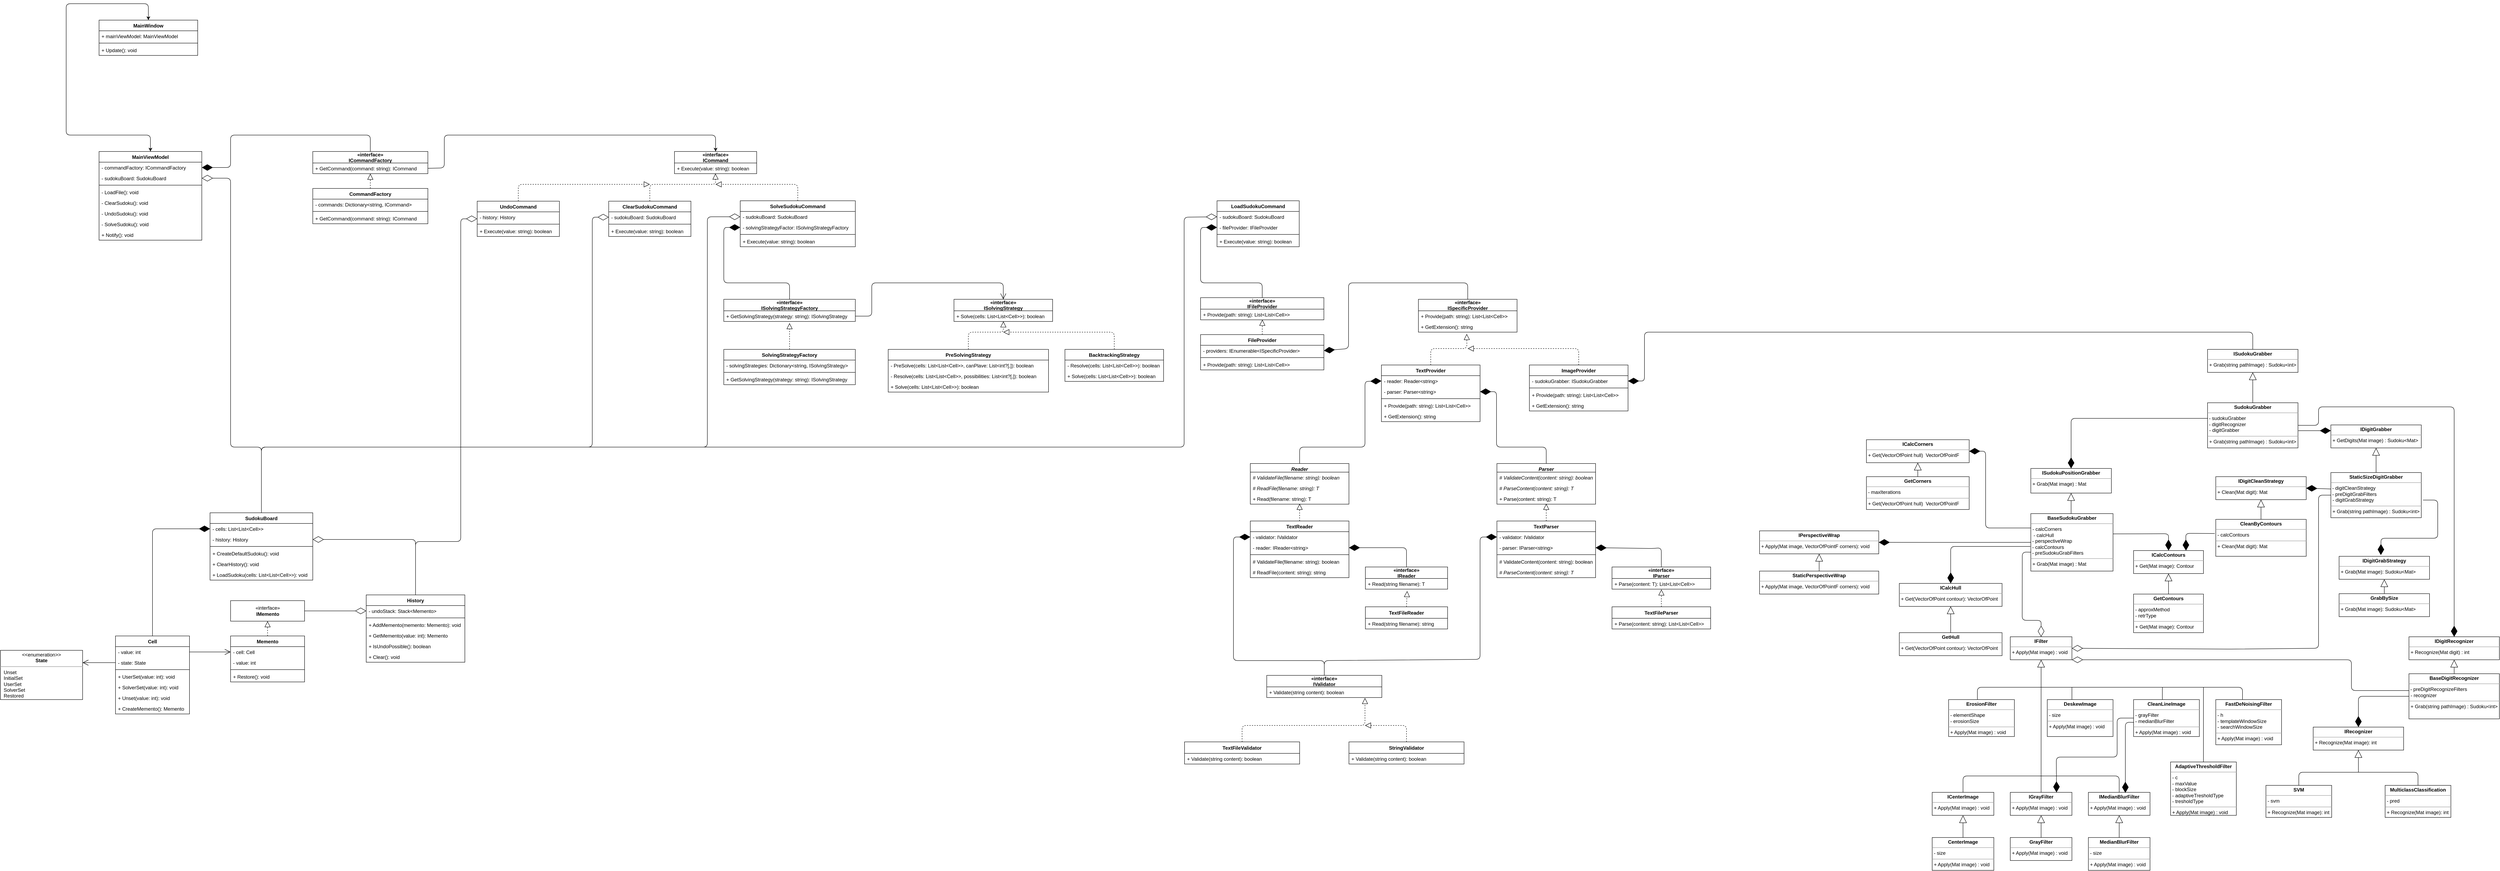 <mxfile version="13.0.6" type="device"><diagram id="quheGaJjkObiiq1WBZW3" name="Page-1"><mxGraphModel dx="2522" dy="1619" grid="1" gridSize="10" guides="1" tooltips="1" connect="1" arrows="1" fold="1" page="1" pageScale="1" pageWidth="827" pageHeight="1169" math="0" shadow="0"><root><mxCell id="0"/><mxCell id="1" parent="0"/><mxCell id="Dj7dUW_jcX_R6U633YZx-28" value="&lt;p style=&quot;margin: 0px ; margin-top: 4px ; text-align: center&quot;&gt;&amp;lt;&amp;lt;enumeration&amp;gt;&amp;gt;&lt;br&gt;&lt;b&gt;State&lt;/b&gt;&lt;/p&gt;&lt;hr&gt;&lt;p style=&quot;margin: 0px ; margin-left: 8px ; text-align: left&quot;&gt;Unset&lt;/p&gt;&lt;p style=&quot;margin: 0px ; margin-left: 8px ; text-align: left&quot;&gt;InitialSet&lt;/p&gt;&lt;p style=&quot;margin: 0px ; margin-left: 8px ; text-align: left&quot;&gt;UserSet&lt;/p&gt;&lt;p style=&quot;margin: 0px ; margin-left: 8px ; text-align: left&quot;&gt;SolverSet&lt;/p&gt;&lt;p style=&quot;margin: 0px ; margin-left: 8px ; text-align: left&quot;&gt;Restored&lt;/p&gt;" style="shape=rect;html=1;overflow=fill;whiteSpace=wrap;" parent="1" vertex="1"><mxGeometry x="-1640" y="1575" width="200" height="120" as="geometry"/></mxCell><mxCell id="Dj7dUW_jcX_R6U633YZx-29" value="" style="endArrow=open;endFill=1;endSize=12;html=1;exitX=0;exitY=0.5;exitDx=0;exitDy=0;entryX=1;entryY=0.25;entryDx=0;entryDy=0;" parent="1" source="Dj7dUW_jcX_R6U633YZx-25" target="Dj7dUW_jcX_R6U633YZx-28" edge="1"><mxGeometry width="160" relative="1" as="geometry"><mxPoint x="-1466" y="1370" as="sourcePoint"/><mxPoint x="-1306" y="1370" as="targetPoint"/></mxGeometry></mxCell><mxCell id="Dj7dUW_jcX_R6U633YZx-39" value="" style="endArrow=diamondThin;endFill=1;endSize=24;html=1;entryX=0;entryY=0.5;entryDx=0;entryDy=0;exitX=0.5;exitY=0;exitDx=0;exitDy=0;rounded=1;" parent="1" source="Dj7dUW_jcX_R6U633YZx-17" target="Dj7dUW_jcX_R6U633YZx-32" edge="1"><mxGeometry width="160" relative="1" as="geometry"><mxPoint x="-1300" y="1140" as="sourcePoint"/><mxPoint x="-1150" y="1100" as="targetPoint"/><Array as="points"><mxPoint x="-1270" y="1279"/></Array></mxGeometry></mxCell><mxCell id="Dj7dUW_jcX_R6U633YZx-49" value="" style="endArrow=diamondThin;endFill=0;endSize=24;html=1;exitX=0.5;exitY=0;exitDx=0;exitDy=0;entryX=1;entryY=0.5;entryDx=0;entryDy=0;" parent="1" source="Dj7dUW_jcX_R6U633YZx-40" target="Dj7dUW_jcX_R6U633YZx-33" edge="1"><mxGeometry width="160" relative="1" as="geometry"><mxPoint x="-1270" y="1330" as="sourcePoint"/><mxPoint x="-1110" y="1330" as="targetPoint"/><Array as="points"><mxPoint x="-630" y="1305"/></Array></mxGeometry></mxCell><mxCell id="Dj7dUW_jcX_R6U633YZx-63" value="«interface»&lt;br&gt;&lt;b&gt;IMemento&lt;/b&gt;" style="html=1;" parent="1" vertex="1"><mxGeometry x="-1080" y="1454" width="180" height="50" as="geometry"/></mxCell><mxCell id="Dj7dUW_jcX_R6U633YZx-65" value="" style="endArrow=block;dashed=1;endFill=0;endSize=12;html=1;entryX=0.5;entryY=1;entryDx=0;entryDy=0;exitX=0.5;exitY=0;exitDx=0;exitDy=0;" parent="1" source="Dj7dUW_jcX_R6U633YZx-51" target="Dj7dUW_jcX_R6U633YZx-63" edge="1"><mxGeometry width="160" relative="1" as="geometry"><mxPoint x="-1170" y="1540" as="sourcePoint"/><mxPoint x="-1010" y="1540" as="targetPoint"/></mxGeometry></mxCell><mxCell id="Dj7dUW_jcX_R6U633YZx-66" value="" style="endArrow=diamondThin;endFill=0;endSize=24;html=1;exitX=1;exitY=0.5;exitDx=0;exitDy=0;entryX=0;entryY=0.5;entryDx=0;entryDy=0;" parent="1" source="Dj7dUW_jcX_R6U633YZx-63" target="Dj7dUW_jcX_R6U633YZx-41" edge="1"><mxGeometry width="160" relative="1" as="geometry"><mxPoint x="-600" y="1613.5" as="sourcePoint"/><mxPoint x="-850" y="1578.5" as="targetPoint"/></mxGeometry></mxCell><mxCell id="Dj7dUW_jcX_R6U633YZx-68" value="" style="endArrow=open;endFill=1;endSize=12;html=1;entryX=0;entryY=0.5;entryDx=0;entryDy=0;exitX=1;exitY=0.5;exitDx=0;exitDy=0;" parent="1" source="Dj7dUW_jcX_R6U633YZx-18" target="Dj7dUW_jcX_R6U633YZx-52" edge="1"><mxGeometry width="160" relative="1" as="geometry"><mxPoint x="-1280" y="1478.33" as="sourcePoint"/><mxPoint x="-1120" y="1478.33" as="targetPoint"/></mxGeometry></mxCell><mxCell id="Dj7dUW_jcX_R6U633YZx-77" value="" style="endArrow=block;dashed=1;endFill=0;endSize=12;html=1;exitX=0.5;exitY=0;exitDx=0;exitDy=0;entryX=0.498;entryY=0.987;entryDx=0;entryDy=0;entryPerimeter=0;" parent="1" source="Dj7dUW_jcX_R6U633YZx-71" target="Dj7dUW_jcX_R6U633YZx-107" edge="1"><mxGeometry width="160" relative="1" as="geometry"><mxPoint x="-110" y="500" as="sourcePoint"/><mxPoint x="-60" y="440" as="targetPoint"/><Array as="points"><mxPoint x="-60" y="440"/><mxPoint x="100" y="440"/></Array></mxGeometry></mxCell><mxCell id="Dj7dUW_jcX_R6U633YZx-123" value="" style="endArrow=block;dashed=1;endFill=0;endSize=12;html=1;exitX=0.5;exitY=0;exitDx=0;exitDy=0;entryX=0.501;entryY=0.987;entryDx=0;entryDy=0;entryPerimeter=0;" parent="1" source="Dj7dUW_jcX_R6U633YZx-118" target="Dj7dUW_jcX_R6U633YZx-117" edge="1"><mxGeometry width="160" relative="1" as="geometry"><mxPoint x="1050" y="1016" as="sourcePoint"/><mxPoint x="1050" y="946" as="targetPoint"/></mxGeometry></mxCell><mxCell id="Dj7dUW_jcX_R6U633YZx-126" value="" style="endArrow=diamondThin;endFill=1;endSize=24;html=1;exitX=0.5;exitY=0;exitDx=0;exitDy=0;entryX=0;entryY=0.5;entryDx=0;entryDy=0;" parent="1" source="Dj7dUW_jcX_R6U633YZx-116" target="Dj7dUW_jcX_R6U633YZx-82" edge="1"><mxGeometry width="160" relative="1" as="geometry"><mxPoint x="760" y="90" as="sourcePoint"/><mxPoint x="840" y="60" as="targetPoint"/><Array as="points"><mxPoint x="1430" y="680"/><mxPoint x="1280" y="680"/><mxPoint x="1280" y="545"/></Array></mxGeometry></mxCell><mxCell id="Dj7dUW_jcX_R6U633YZx-130" value="" style="endArrow=diamondThin;endFill=1;endSize=24;html=1;entryX=1;entryY=0.5;entryDx=0;entryDy=0;exitX=0.5;exitY=0;exitDx=0;exitDy=0;" parent="1" source="Dj7dUW_jcX_R6U633YZx-127" target="Dj7dUW_jcX_R6U633YZx-119" edge="1"><mxGeometry width="160" relative="1" as="geometry"><mxPoint x="1440" y="-161" as="sourcePoint"/><mxPoint x="1610" y="-310" as="targetPoint"/><Array as="points"><mxPoint x="1930" y="680"/><mxPoint x="1640" y="680"/><mxPoint x="1640" y="840"/></Array></mxGeometry></mxCell><mxCell id="Dj7dUW_jcX_R6U633YZx-137" value="" style="endArrow=block;dashed=1;endFill=0;endSize=12;html=1;exitX=0.5;exitY=0;exitDx=0;exitDy=0;entryX=0.49;entryY=1.167;entryDx=0;entryDy=0;entryPerimeter=0;" parent="1" source="Dj7dUW_jcX_R6U633YZx-131" target="Dj7dUW_jcX_R6U633YZx-128" edge="1"><mxGeometry width="160" relative="1" as="geometry"><mxPoint x="1780" y="-179" as="sourcePoint"/><mxPoint x="2270" y="-89" as="targetPoint"/><Array as="points"><mxPoint x="1840" y="840"/><mxPoint x="1928" y="840"/></Array></mxGeometry></mxCell><mxCell id="Dj7dUW_jcX_R6U633YZx-150" value="" style="endArrow=block;dashed=1;endFill=0;endSize=12;html=1;exitX=0.5;exitY=0;exitDx=0;exitDy=0;" parent="1" source="Dj7dUW_jcX_R6U633YZx-143" edge="1"><mxGeometry width="160" relative="1" as="geometry"><mxPoint x="1898" y="1050" as="sourcePoint"/><mxPoint x="1930" y="840" as="targetPoint"/><Array as="points"><mxPoint x="2200" y="840"/></Array></mxGeometry></mxCell><mxCell id="pk0t38JSeDF0nlExchQL-15" value="" style="endArrow=block;dashed=1;endFill=0;endSize=12;html=1;exitX=0.5;exitY=0;exitDx=0;exitDy=0;entryX=0.5;entryY=0.962;entryDx=0;entryDy=0;entryPerimeter=0;" parent="1" source="pk0t38JSeDF0nlExchQL-8" target="pk0t38JSeDF0nlExchQL-6" edge="1"><mxGeometry width="160" relative="1" as="geometry"><mxPoint x="1630" y="910" as="sourcePoint"/><mxPoint x="1627.6" y="834.342" as="targetPoint"/></mxGeometry></mxCell><mxCell id="pk0t38JSeDF0nlExchQL-16" value="" style="endArrow=diamondThin;endFill=1;endSize=24;html=1;exitX=0.5;exitY=0;exitDx=0;exitDy=0;rounded=1;entryX=0;entryY=0.5;entryDx=0;entryDy=0;" parent="1" source="pk0t38JSeDF0nlExchQL-1" target="Dj7dUW_jcX_R6U633YZx-132" edge="1"><mxGeometry width="160" relative="1" as="geometry"><mxPoint x="1780" y="481" as="sourcePoint"/><mxPoint x="1850" y="60" as="targetPoint"/><Array as="points"><mxPoint x="1521" y="1080"/><mxPoint x="1680" y="1080"/><mxPoint x="1680" y="920"/></Array></mxGeometry></mxCell><mxCell id="pk0t38JSeDF0nlExchQL-19" value="" style="endArrow=diamondThin;endFill=1;endSize=24;html=1;exitX=0.5;exitY=0;exitDx=0;exitDy=0;rounded=1;entryX=1;entryY=0.5;entryDx=0;entryDy=0;" parent="1" source="pk0t38JSeDF0nlExchQL-17" target="pk0t38JSeDF0nlExchQL-14" edge="1"><mxGeometry width="160" relative="1" as="geometry"><mxPoint x="1630" y="1158" as="sourcePoint"/><mxPoint x="1740" y="1327" as="targetPoint"/><Array as="points"><mxPoint x="1781" y="1325"/></Array></mxGeometry></mxCell><mxCell id="pk0t38JSeDF0nlExchQL-22" value="" style="endArrow=block;dashed=1;endFill=0;endSize=12;html=1;exitX=0.5;exitY=0;exitDx=0;exitDy=0;entryX=0.508;entryY=1.179;entryDx=0;entryDy=0;entryPerimeter=0;" parent="1" source="pk0t38JSeDF0nlExchQL-20" target="pk0t38JSeDF0nlExchQL-18" edge="1"><mxGeometry width="160" relative="1" as="geometry"><mxPoint x="1590" y="1298" as="sourcePoint"/><mxPoint x="1920" y="1427" as="targetPoint"/></mxGeometry></mxCell><mxCell id="pk0t38JSeDF0nlExchQL-23" value="" style="endArrow=block;dashed=1;endFill=0;endSize=12;html=1;exitX=0.5;exitY=0;exitDx=0;exitDy=0;" parent="1" source="pk0t38JSeDF0nlExchQL-26" edge="1"><mxGeometry width="160" relative="1" as="geometry"><mxPoint x="1350" y="1562" as="sourcePoint"/><mxPoint x="1680" y="1691" as="targetPoint"/><Array as="points"><mxPoint x="1381" y="1758"/><mxPoint x="1680" y="1758"/></Array></mxGeometry></mxCell><mxCell id="pk0t38JSeDF0nlExchQL-31" value="" style="endArrow=block;dashed=1;endFill=0;endSize=12;html=1;exitX=0.5;exitY=0;exitDx=0;exitDy=0;" parent="1" source="pk0t38JSeDF0nlExchQL-29" edge="1"><mxGeometry width="160" relative="1" as="geometry"><mxPoint x="1890" y="1808" as="sourcePoint"/><mxPoint x="1680" y="1758" as="targetPoint"/><Array as="points"><mxPoint x="1781" y="1758"/></Array></mxGeometry></mxCell><mxCell id="pk0t38JSeDF0nlExchQL-32" value="" style="endArrow=diamondThin;endFill=1;endSize=24;html=1;exitX=0.5;exitY=0;exitDx=0;exitDy=0;rounded=1;entryX=0;entryY=0.5;entryDx=0;entryDy=0;" parent="1" source="pk0t38JSeDF0nlExchQL-24" target="pk0t38JSeDF0nlExchQL-9" edge="1"><mxGeometry width="160" relative="1" as="geometry"><mxPoint x="1970" y="1382" as="sourcePoint"/><mxPoint x="1750" y="1337" as="targetPoint"/><Array as="points"><mxPoint x="1581" y="1600"/><mxPoint x="1360" y="1600"/><mxPoint x="1360" y="1299"/></Array></mxGeometry></mxCell><mxCell id="pk0t38JSeDF0nlExchQL-33" value="" style="endArrow=block;dashed=1;endFill=0;endSize=12;html=1;exitX=0.5;exitY=0;exitDx=0;exitDy=0;entryX=0.5;entryY=0.962;entryDx=0;entryDy=0;entryPerimeter=0;" parent="1" source="pk0t38JSeDF0nlExchQL-38" target="pk0t38JSeDF0nlExchQL-37" edge="1"><mxGeometry width="160" relative="1" as="geometry"><mxPoint x="2230" y="910" as="sourcePoint"/><mxPoint x="2227.6" y="834.342" as="targetPoint"/></mxGeometry></mxCell><mxCell id="pk0t38JSeDF0nlExchQL-44" value="" style="endArrow=diamondThin;endFill=1;endSize=24;html=1;exitX=0.5;exitY=0;exitDx=0;exitDy=0;rounded=1;entryX=1;entryY=0.5;entryDx=0;entryDy=0;" parent="1" source="pk0t38JSeDF0nlExchQL-46" target="pk0t38JSeDF0nlExchQL-40" edge="1"><mxGeometry width="160" relative="1" as="geometry"><mxPoint x="2230" y="1158" as="sourcePoint"/><mxPoint x="2340" y="1327" as="targetPoint"/><Array as="points"><mxPoint x="2401" y="1325"/><mxPoint x="2380" y="1327"/></Array></mxGeometry></mxCell><mxCell id="pk0t38JSeDF0nlExchQL-45" value="" style="endArrow=block;dashed=1;endFill=0;endSize=12;html=1;exitX=0.5;exitY=0;exitDx=0;exitDy=0;entryX=0.501;entryY=1.026;entryDx=0;entryDy=0;entryPerimeter=0;" parent="1" source="pk0t38JSeDF0nlExchQL-48" target="pk0t38JSeDF0nlExchQL-47" edge="1"><mxGeometry width="160" relative="1" as="geometry"><mxPoint x="2190" y="1298" as="sourcePoint"/><mxPoint x="2520" y="1427" as="targetPoint"/></mxGeometry></mxCell><mxCell id="pk0t38JSeDF0nlExchQL-58" value="" style="endArrow=diamondThin;endFill=1;endSize=24;html=1;exitX=0.5;exitY=0;exitDx=0;exitDy=0;rounded=1;entryX=0;entryY=0.5;entryDx=0;entryDy=0;" parent="1" source="pk0t38JSeDF0nlExchQL-24" target="pk0t38JSeDF0nlExchQL-39" edge="1"><mxGeometry width="160" relative="1" as="geometry"><mxPoint x="2470" y="1555" as="sourcePoint"/><mxPoint x="2540" y="1337" as="targetPoint"/><Array as="points"><mxPoint x="1581" y="1600"/><mxPoint x="1960" y="1597"/><mxPoint x="1960" y="1299"/></Array></mxGeometry></mxCell><mxCell id="pk0t38JSeDF0nlExchQL-63" value="" style="endArrow=diamondThin;endFill=1;endSize=24;html=1;exitX=0.5;exitY=0;exitDx=0;exitDy=0;rounded=1;entryX=1;entryY=0.5;entryDx=0;entryDy=0;" parent="1" source="pk0t38JSeDF0nlExchQL-34" target="Dj7dUW_jcX_R6U633YZx-135" edge="1"><mxGeometry width="160" relative="1" as="geometry"><mxPoint x="2290" y="224" as="sourcePoint"/><mxPoint x="2170" y="20" as="targetPoint"/><Array as="points"><mxPoint x="2121" y="1080"/><mxPoint x="2000" y="1080"/><mxPoint x="2000" y="945"/></Array></mxGeometry></mxCell><mxCell id="eM3OV8s8g5o83IFPUCqp-7" value="" style="endArrow=block;dashed=1;endFill=0;endSize=12;html=1;exitX=0.5;exitY=0;exitDx=0;exitDy=0;" parent="1" source="eM3OV8s8g5o83IFPUCqp-3" edge="1"><mxGeometry width="160" relative="1" as="geometry"><mxPoint x="-370" y="660" as="sourcePoint"/><mxPoint x="-740" y="414" as="targetPoint"/></mxGeometry></mxCell><mxCell id="eM3OV8s8g5o83IFPUCqp-9" value="" style="endArrow=block;dashed=1;endFill=0;endSize=12;html=1;exitX=0.5;exitY=0;exitDx=0;exitDy=0;entryX=0.5;entryY=1.154;entryDx=0;entryDy=0;entryPerimeter=0;" parent="1" source="eM3OV8s8g5o83IFPUCqp-12" target="eM3OV8s8g5o83IFPUCqp-11" edge="1"><mxGeometry width="160" relative="1" as="geometry"><mxPoint x="600" y="1230" as="sourcePoint"/><mxPoint x="350" y="1010" as="targetPoint"/></mxGeometry></mxCell><mxCell id="eM3OV8s8g5o83IFPUCqp-17" value="" style="endArrow=diamondThin;endFill=1;endSize=24;html=1;entryX=0;entryY=0.5;entryDx=0;entryDy=0;exitX=0.5;exitY=0;exitDx=0;exitDy=0;" parent="1" source="eM3OV8s8g5o83IFPUCqp-10" target="Dj7dUW_jcX_R6U633YZx-85" edge="1"><mxGeometry width="160" relative="1" as="geometry"><mxPoint x="-40" y="-40" as="sourcePoint"/><mxPoint x="610" y="49" as="targetPoint"/><Array as="points"><mxPoint x="280" y="680"/><mxPoint x="120" y="680"/><mxPoint x="120" y="545"/></Array></mxGeometry></mxCell><mxCell id="eM3OV8s8g5o83IFPUCqp-30" value="" style="endArrow=block;dashed=1;endFill=0;endSize=12;html=1;exitX=0.5;exitY=0;exitDx=0;exitDy=0;entryX=0.501;entryY=0.987;entryDx=0;entryDy=0;entryPerimeter=0;" parent="1" source="eM3OV8s8g5o83IFPUCqp-25" target="eM3OV8s8g5o83IFPUCqp-19" edge="1"><mxGeometry width="160" relative="1" as="geometry"><mxPoint x="1010" y="1060" as="sourcePoint"/><mxPoint x="810" y="985" as="targetPoint"/><Array as="points"><mxPoint x="715" y="800"/><mxPoint x="800" y="800"/></Array></mxGeometry></mxCell><mxCell id="eM3OV8s8g5o83IFPUCqp-31" value="" style="endArrow=open;endFill=1;endSize=12;html=1;entryX=0.5;entryY=0;entryDx=0;entryDy=0;exitX=1;exitY=0.5;exitDx=0;exitDy=0;" parent="1" source="eM3OV8s8g5o83IFPUCqp-11" target="eM3OV8s8g5o83IFPUCqp-18" edge="1"><mxGeometry width="160" relative="1" as="geometry"><mxPoint x="810" y="889" as="sourcePoint"/><mxPoint x="1750" y="889" as="targetPoint"/><Array as="points"><mxPoint x="480" y="761"/><mxPoint x="480" y="680"/><mxPoint x="800" y="680"/></Array></mxGeometry></mxCell><mxCell id="eM3OV8s8g5o83IFPUCqp-47" value="" style="endArrow=classic;startArrow=classic;html=1;exitX=0.5;exitY=0;exitDx=0;exitDy=0;entryX=0.5;entryY=0;entryDx=0;entryDy=0;" parent="1" source="eM3OV8s8g5o83IFPUCqp-49" target="eM3OV8s8g5o83IFPUCqp-32" edge="1"><mxGeometry width="50" height="50" relative="1" as="geometry"><mxPoint x="-570" y="403" as="sourcePoint"/><mxPoint x="-360" y="300" as="targetPoint"/><Array as="points"><mxPoint x="-1280"/><mxPoint x="-1480"/><mxPoint x="-1480" y="320"/><mxPoint x="-1275" y="320"/></Array></mxGeometry></mxCell><mxCell id="eM3OV8s8g5o83IFPUCqp-49" value="MainWindow" style="swimlane;fontStyle=1;align=center;verticalAlign=top;childLayout=stackLayout;horizontal=1;startSize=26;horizontalStack=0;resizeParent=1;resizeParentMax=0;resizeLast=0;collapsible=0;marginBottom=0;" parent="1" vertex="1"><mxGeometry x="-1400" y="40" width="240" height="86" as="geometry"/></mxCell><mxCell id="eM3OV8s8g5o83IFPUCqp-50" value="+ mainViewModel: MainViewModel" style="text;strokeColor=none;fillColor=none;align=left;verticalAlign=top;spacingLeft=4;spacingRight=4;overflow=hidden;rotatable=0;points=[[0,0.5],[1,0.5]];portConstraint=eastwest;" parent="eM3OV8s8g5o83IFPUCqp-49" vertex="1"><mxGeometry y="26" width="240" height="26" as="geometry"/></mxCell><mxCell id="eM3OV8s8g5o83IFPUCqp-52" value="" style="line;strokeWidth=1;fillColor=none;align=left;verticalAlign=middle;spacingTop=-1;spacingLeft=3;spacingRight=3;rotatable=0;labelPosition=right;points=[];portConstraint=eastwest;" parent="eM3OV8s8g5o83IFPUCqp-49" vertex="1"><mxGeometry y="52" width="240" height="8" as="geometry"/></mxCell><mxCell id="eM3OV8s8g5o83IFPUCqp-57" value="+ Update(): void" style="text;strokeColor=none;fillColor=none;align=left;verticalAlign=top;spacingLeft=4;spacingRight=4;overflow=hidden;rotatable=0;points=[[0,0.5],[1,0.5]];portConstraint=eastwest;" parent="eM3OV8s8g5o83IFPUCqp-49" vertex="1"><mxGeometry y="60" width="240" height="26" as="geometry"/></mxCell><mxCell id="p5aHiIVbZgN2WTjhpg_z-1" value="" style="endArrow=diamondThin;endFill=0;endSize=24;html=1;exitX=0.5;exitY=0;exitDx=0;exitDy=0;entryX=1;entryY=0.5;entryDx=0;entryDy=0;" parent="1" source="Dj7dUW_jcX_R6U633YZx-31" target="eM3OV8s8g5o83IFPUCqp-33" edge="1"><mxGeometry width="160" relative="1" as="geometry"><mxPoint x="-620" y="1330" as="sourcePoint"/><mxPoint x="-870" y="1195" as="targetPoint"/><Array as="points"><mxPoint x="-1005" y="1080"/><mxPoint x="-1080" y="1080"/><mxPoint x="-1080" y="425"/></Array></mxGeometry></mxCell><mxCell id="eM3OV8s8g5o83IFPUCqp-1" value="«interface»&#10;ICommandFactory" style="swimlane;fontStyle=1;childLayout=stackLayout;horizontal=1;startSize=28;fillColor=none;horizontalStack=0;resizeParent=1;resizeParentMax=0;resizeLast=0;collapsible=0;marginBottom=0;" parent="1" vertex="1"><mxGeometry x="-880" y="360" width="280" height="54" as="geometry"/></mxCell><mxCell id="eM3OV8s8g5o83IFPUCqp-2" value="+ GetCommand(command: string): ICommand" style="text;strokeColor=none;fillColor=none;align=left;verticalAlign=top;spacingLeft=4;spacingRight=4;overflow=hidden;rotatable=0;points=[[0,0.5],[1,0.5]];portConstraint=eastwest;" parent="eM3OV8s8g5o83IFPUCqp-1" vertex="1"><mxGeometry y="28" width="280" height="26" as="geometry"/></mxCell><mxCell id="eM3OV8s8g5o83IFPUCqp-3" value="CommandFactory" style="swimlane;fontStyle=1;align=center;verticalAlign=top;childLayout=stackLayout;horizontal=1;startSize=26;horizontalStack=0;resizeParent=1;resizeParentMax=0;resizeLast=0;collapsible=0;marginBottom=0;" parent="1" vertex="1"><mxGeometry x="-880" y="450" width="280" height="86" as="geometry"/></mxCell><mxCell id="eM3OV8s8g5o83IFPUCqp-4" value="- commands: Dictionary&lt;string, ICommand&gt;" style="text;strokeColor=none;fillColor=none;align=left;verticalAlign=top;spacingLeft=4;spacingRight=4;overflow=hidden;rotatable=0;points=[[0,0.5],[1,0.5]];portConstraint=eastwest;" parent="eM3OV8s8g5o83IFPUCqp-3" vertex="1"><mxGeometry y="26" width="280" height="26" as="geometry"/></mxCell><mxCell id="eM3OV8s8g5o83IFPUCqp-5" value="" style="line;strokeWidth=1;fillColor=none;align=left;verticalAlign=middle;spacingTop=-1;spacingLeft=3;spacingRight=3;rotatable=0;labelPosition=right;points=[];portConstraint=eastwest;" parent="eM3OV8s8g5o83IFPUCqp-3" vertex="1"><mxGeometry y="52" width="280" height="8" as="geometry"/></mxCell><mxCell id="eM3OV8s8g5o83IFPUCqp-6" value="+ GetCommand(command: string): ICommand" style="text;strokeColor=none;fillColor=none;align=left;verticalAlign=top;spacingLeft=4;spacingRight=4;overflow=hidden;rotatable=0;points=[[0,0.5],[1,0.5]];portConstraint=eastwest;" parent="eM3OV8s8g5o83IFPUCqp-3" vertex="1"><mxGeometry y="60" width="280" height="26" as="geometry"/></mxCell><mxCell id="eM3OV8s8g5o83IFPUCqp-32" value="MainViewModel" style="swimlane;fontStyle=1;align=center;verticalAlign=top;childLayout=stackLayout;horizontal=1;startSize=26;horizontalStack=0;resizeParent=1;resizeParentMax=0;resizeLast=0;collapsible=0;marginBottom=0;" parent="1" vertex="1"><mxGeometry x="-1400" y="360" width="250" height="216" as="geometry"/></mxCell><mxCell id="eM3OV8s8g5o83IFPUCqp-34" value="- commandFactory: ICommandFactory" style="text;strokeColor=none;fillColor=none;align=left;verticalAlign=top;spacingLeft=4;spacingRight=4;overflow=hidden;rotatable=0;points=[[0,0.5],[1,0.5]];portConstraint=eastwest;" parent="eM3OV8s8g5o83IFPUCqp-32" vertex="1"><mxGeometry y="26" width="250" height="26" as="geometry"/></mxCell><mxCell id="eM3OV8s8g5o83IFPUCqp-33" value="- sudokuBoard: SudokuBoard" style="text;strokeColor=none;fillColor=none;align=left;verticalAlign=top;spacingLeft=4;spacingRight=4;overflow=hidden;rotatable=0;points=[[0,0.5],[1,0.5]];portConstraint=eastwest;" parent="eM3OV8s8g5o83IFPUCqp-32" vertex="1"><mxGeometry y="52" width="250" height="26" as="geometry"/></mxCell><mxCell id="eM3OV8s8g5o83IFPUCqp-35" value="" style="line;strokeWidth=1;fillColor=none;align=left;verticalAlign=middle;spacingTop=-1;spacingLeft=3;spacingRight=3;rotatable=0;labelPosition=right;points=[];portConstraint=eastwest;" parent="eM3OV8s8g5o83IFPUCqp-32" vertex="1"><mxGeometry y="78" width="250" height="8" as="geometry"/></mxCell><mxCell id="eM3OV8s8g5o83IFPUCqp-36" value="- LoadFile(): void" style="text;strokeColor=none;fillColor=none;align=left;verticalAlign=top;spacingLeft=4;spacingRight=4;overflow=hidden;rotatable=0;points=[[0,0.5],[1,0.5]];portConstraint=eastwest;" parent="eM3OV8s8g5o83IFPUCqp-32" vertex="1"><mxGeometry y="86" width="250" height="26" as="geometry"/></mxCell><mxCell id="eM3OV8s8g5o83IFPUCqp-37" value="- ClearSudoku(): void" style="text;strokeColor=none;fillColor=none;align=left;verticalAlign=top;spacingLeft=4;spacingRight=4;overflow=hidden;rotatable=0;points=[[0,0.5],[1,0.5]];portConstraint=eastwest;" parent="eM3OV8s8g5o83IFPUCqp-32" vertex="1"><mxGeometry y="112" width="250" height="26" as="geometry"/></mxCell><mxCell id="eM3OV8s8g5o83IFPUCqp-48" value="- UndoSudoku(): void" style="text;strokeColor=none;fillColor=none;align=left;verticalAlign=top;spacingLeft=4;spacingRight=4;overflow=hidden;rotatable=0;points=[[0,0.5],[1,0.5]];portConstraint=eastwest;" parent="eM3OV8s8g5o83IFPUCqp-32" vertex="1"><mxGeometry y="138" width="250" height="26" as="geometry"/></mxCell><mxCell id="eM3OV8s8g5o83IFPUCqp-40" value="- SolveSudoku(): void" style="text;strokeColor=none;fillColor=none;align=left;verticalAlign=top;spacingLeft=4;spacingRight=4;overflow=hidden;rotatable=0;points=[[0,0.5],[1,0.5]];portConstraint=eastwest;" parent="eM3OV8s8g5o83IFPUCqp-32" vertex="1"><mxGeometry y="164" width="250" height="26" as="geometry"/></mxCell><mxCell id="eM3OV8s8g5o83IFPUCqp-39" value="+ Notify(): void" style="text;strokeColor=none;fillColor=none;align=left;verticalAlign=top;spacingLeft=4;spacingRight=4;overflow=hidden;rotatable=0;points=[[0,0.5],[1,0.5]];portConstraint=eastwest;" parent="eM3OV8s8g5o83IFPUCqp-32" vertex="1"><mxGeometry y="190" width="250" height="26" as="geometry"/></mxCell><mxCell id="p5aHiIVbZgN2WTjhpg_z-3" value="" style="endArrow=diamondThin;endFill=1;endSize=24;html=1;entryX=1;entryY=0.5;entryDx=0;entryDy=0;exitX=0.5;exitY=0;exitDx=0;exitDy=0;" parent="1" source="eM3OV8s8g5o83IFPUCqp-1" target="eM3OV8s8g5o83IFPUCqp-34" edge="1"><mxGeometry width="160" relative="1" as="geometry"><mxPoint x="-1080" y="399" as="sourcePoint"/><mxPoint x="-900" y="340" as="targetPoint"/><Array as="points"><mxPoint x="-740" y="320"/><mxPoint x="-1080" y="320"/><mxPoint x="-1080" y="399"/></Array></mxGeometry></mxCell><mxCell id="p5aHiIVbZgN2WTjhpg_z-4" value="" style="endArrow=classic;html=1;exitX=1;exitY=0.5;exitDx=0;exitDy=0;entryX=0.5;entryY=0;entryDx=0;entryDy=0;" parent="1" source="eM3OV8s8g5o83IFPUCqp-2" target="Dj7dUW_jcX_R6U633YZx-112" edge="1"><mxGeometry width="50" height="50" relative="1" as="geometry"><mxPoint x="-510" y="370" as="sourcePoint"/><mxPoint x="-460" y="320" as="targetPoint"/><Array as="points"><mxPoint x="-560" y="400"/><mxPoint x="-560" y="320"/><mxPoint x="100" y="320"/></Array></mxGeometry></mxCell><mxCell id="p5aHiIVbZgN2WTjhpg_z-5" value="" style="endArrow=diamondThin;endFill=0;endSize=24;html=1;entryX=0;entryY=0.5;entryDx=0;entryDy=0;exitX=0.5;exitY=0;exitDx=0;exitDy=0;" parent="1" source="Dj7dUW_jcX_R6U633YZx-31" target="Dj7dUW_jcX_R6U633YZx-84" edge="1"><mxGeometry width="160" relative="1" as="geometry"><mxPoint x="80" y="519" as="sourcePoint"/><mxPoint x="-470" y="565" as="targetPoint"/><Array as="points"><mxPoint x="-1005" y="1080"/><mxPoint x="-520" y="1080"/><mxPoint x="80" y="1080"/><mxPoint x="80" y="519"/></Array></mxGeometry></mxCell><mxCell id="p5aHiIVbZgN2WTjhpg_z-8" value="" style="endArrow=block;dashed=1;endFill=0;endSize=12;html=1;exitX=0.5;exitY=0;exitDx=0;exitDy=0;" parent="1" source="Dj7dUW_jcX_R6U633YZx-90" edge="1"><mxGeometry width="160" relative="1" as="geometry"><mxPoint x="-10" y="707" as="sourcePoint"/><mxPoint x="-60" y="440" as="targetPoint"/><Array as="points"><mxPoint x="-380" y="440"/></Array></mxGeometry></mxCell><mxCell id="Dj7dUW_jcX_R6U633YZx-112" value="«interface»&#10;ICommand" style="swimlane;fontStyle=1;childLayout=stackLayout;horizontal=1;startSize=28;fillColor=none;horizontalStack=0;resizeParent=1;resizeParentMax=0;resizeLast=0;collapsible=0;marginBottom=0;" parent="1" vertex="1"><mxGeometry y="360" width="200" height="54" as="geometry"/></mxCell><mxCell id="Dj7dUW_jcX_R6U633YZx-107" value="+ Execute(value: string): boolean" style="text;strokeColor=none;fillColor=none;align=left;verticalAlign=top;spacingLeft=4;spacingRight=4;overflow=hidden;rotatable=0;points=[[0,0.5],[1,0.5]];portConstraint=eastwest;" parent="Dj7dUW_jcX_R6U633YZx-112" vertex="1"><mxGeometry y="28" width="200" height="26" as="geometry"/></mxCell><mxCell id="p5aHiIVbZgN2WTjhpg_z-9" value="" style="endArrow=diamondThin;endFill=0;endSize=24;html=1;entryX=0;entryY=0.5;entryDx=0;entryDy=0;exitX=0.5;exitY=0;exitDx=0;exitDy=0;" parent="1" source="Dj7dUW_jcX_R6U633YZx-40" target="Dj7dUW_jcX_R6U633YZx-90" edge="1"><mxGeometry width="160" relative="1" as="geometry"><mxPoint x="-1005" y="1120" as="sourcePoint"/><mxPoint x="160" y="486" as="targetPoint"/><Array as="points"><mxPoint x="-630" y="1310"/><mxPoint x="-520" y="1310"/><mxPoint x="-520" y="524"/></Array></mxGeometry></mxCell><mxCell id="Dj7dUW_jcX_R6U633YZx-83" value="SolveSudokuCommand" style="swimlane;fontStyle=1;align=center;verticalAlign=top;childLayout=stackLayout;horizontal=1;startSize=26;horizontalStack=0;resizeParent=1;resizeParentMax=0;resizeLast=0;collapsible=0;marginBottom=0;" parent="1" vertex="1"><mxGeometry x="160" y="480" width="280" height="112" as="geometry"/></mxCell><mxCell id="Dj7dUW_jcX_R6U633YZx-84" value="- sudokuBoard: SudokuBoard" style="text;strokeColor=none;fillColor=none;align=left;verticalAlign=top;spacingLeft=4;spacingRight=4;overflow=hidden;rotatable=0;points=[[0,0.5],[1,0.5]];portConstraint=eastwest;" parent="Dj7dUW_jcX_R6U633YZx-83" vertex="1"><mxGeometry y="26" width="280" height="26" as="geometry"/></mxCell><mxCell id="Dj7dUW_jcX_R6U633YZx-85" value="- solvingStrategyFactor: ISolvingStrategyFactory" style="text;strokeColor=none;fillColor=none;align=left;verticalAlign=top;spacingLeft=4;spacingRight=4;overflow=hidden;rotatable=0;points=[[0,0.5],[1,0.5]];portConstraint=eastwest;" parent="Dj7dUW_jcX_R6U633YZx-83" vertex="1"><mxGeometry y="52" width="280" height="26" as="geometry"/></mxCell><mxCell id="Dj7dUW_jcX_R6U633YZx-86" value="" style="line;strokeWidth=1;fillColor=none;align=left;verticalAlign=middle;spacingTop=-1;spacingLeft=3;spacingRight=3;rotatable=0;labelPosition=right;points=[];portConstraint=eastwest;" parent="Dj7dUW_jcX_R6U633YZx-83" vertex="1"><mxGeometry y="78" width="280" height="8" as="geometry"/></mxCell><mxCell id="Dj7dUW_jcX_R6U633YZx-87" value="+ Execute(value: string): boolean" style="text;strokeColor=none;fillColor=none;align=left;verticalAlign=top;spacingLeft=4;spacingRight=4;overflow=hidden;rotatable=0;points=[[0,0.5],[1,0.5]];portConstraint=eastwest;" parent="Dj7dUW_jcX_R6U633YZx-83" vertex="1"><mxGeometry y="86" width="280" height="26" as="geometry"/></mxCell><mxCell id="p5aHiIVbZgN2WTjhpg_z-10" value="" style="endArrow=block;dashed=1;endFill=0;endSize=12;html=1;exitX=0.5;exitY=0;exitDx=0;exitDy=0;" parent="1" source="Dj7dUW_jcX_R6U633YZx-83" edge="1"><mxGeometry width="160" relative="1" as="geometry"><mxPoint x="-50" y="490" as="sourcePoint"/><mxPoint x="100" y="440" as="targetPoint"/><Array as="points"><mxPoint x="300" y="440"/><mxPoint x="210" y="440"/></Array></mxGeometry></mxCell><mxCell id="p5aHiIVbZgN2WTjhpg_z-11" value="" style="endArrow=diamondThin;endFill=0;endSize=24;html=1;entryX=0;entryY=0.5;entryDx=0;entryDy=0;exitX=0.5;exitY=0;exitDx=0;exitDy=0;" parent="1" source="Dj7dUW_jcX_R6U633YZx-31" target="Dj7dUW_jcX_R6U633YZx-72" edge="1"><mxGeometry width="160" relative="1" as="geometry"><mxPoint x="90" y="529" as="sourcePoint"/><mxPoint x="170" y="529" as="targetPoint"/><Array as="points"><mxPoint x="-1005" y="1080"/><mxPoint x="-200" y="1080"/><mxPoint x="-200" y="520"/></Array></mxGeometry></mxCell><mxCell id="Dj7dUW_jcX_R6U633YZx-90" value="UndoCommand" style="swimlane;fontStyle=1;align=center;verticalAlign=top;childLayout=stackLayout;horizontal=1;startSize=26;horizontalStack=0;resizeParent=1;resizeParentMax=0;resizeLast=0;collapsible=0;marginBottom=0;" parent="1" vertex="1"><mxGeometry x="-480" y="481" width="200" height="86" as="geometry"/></mxCell><mxCell id="Dj7dUW_jcX_R6U633YZx-91" value="- history: History" style="text;strokeColor=none;fillColor=none;align=left;verticalAlign=top;spacingLeft=4;spacingRight=4;overflow=hidden;rotatable=0;points=[[0,0.5],[1,0.5]];portConstraint=eastwest;" parent="Dj7dUW_jcX_R6U633YZx-90" vertex="1"><mxGeometry y="26" width="200" height="26" as="geometry"/></mxCell><mxCell id="Dj7dUW_jcX_R6U633YZx-93" value="" style="line;strokeWidth=1;fillColor=none;align=left;verticalAlign=middle;spacingTop=-1;spacingLeft=3;spacingRight=3;rotatable=0;labelPosition=right;points=[];portConstraint=eastwest;" parent="Dj7dUW_jcX_R6U633YZx-90" vertex="1"><mxGeometry y="52" width="200" height="8" as="geometry"/></mxCell><mxCell id="Dj7dUW_jcX_R6U633YZx-94" value="+ Execute(value: string): boolean" style="text;strokeColor=none;fillColor=none;align=left;verticalAlign=top;spacingLeft=4;spacingRight=4;overflow=hidden;rotatable=0;points=[[0,0.5],[1,0.5]];portConstraint=eastwest;" parent="Dj7dUW_jcX_R6U633YZx-90" vertex="1"><mxGeometry y="60" width="200" height="26" as="geometry"/></mxCell><mxCell id="Dj7dUW_jcX_R6U633YZx-71" value="ClearSudokuCommand" style="swimlane;fontStyle=1;align=center;verticalAlign=top;childLayout=stackLayout;horizontal=1;startSize=26;horizontalStack=0;resizeParent=1;resizeParentMax=0;resizeLast=0;collapsible=0;marginBottom=0;" parent="1" vertex="1"><mxGeometry x="-160" y="481" width="200" height="86" as="geometry"/></mxCell><mxCell id="Dj7dUW_jcX_R6U633YZx-72" value="- sudokuBoard: SudokuBoard" style="text;strokeColor=none;fillColor=none;align=left;verticalAlign=top;spacingLeft=4;spacingRight=4;overflow=hidden;rotatable=0;points=[[0,0.5],[1,0.5]];portConstraint=eastwest;" parent="Dj7dUW_jcX_R6U633YZx-71" vertex="1"><mxGeometry y="26" width="200" height="26" as="geometry"/></mxCell><mxCell id="Dj7dUW_jcX_R6U633YZx-74" value="" style="line;strokeWidth=1;fillColor=none;align=left;verticalAlign=middle;spacingTop=-1;spacingLeft=3;spacingRight=3;rotatable=0;labelPosition=right;points=[];portConstraint=eastwest;" parent="Dj7dUW_jcX_R6U633YZx-71" vertex="1"><mxGeometry y="52" width="200" height="8" as="geometry"/></mxCell><mxCell id="Dj7dUW_jcX_R6U633YZx-75" value="+ Execute(value: string): boolean" style="text;strokeColor=none;fillColor=none;align=left;verticalAlign=top;spacingLeft=4;spacingRight=4;overflow=hidden;rotatable=0;points=[[0,0.5],[1,0.5]];portConstraint=eastwest;" parent="Dj7dUW_jcX_R6U633YZx-71" vertex="1"><mxGeometry y="60" width="200" height="26" as="geometry"/></mxCell><mxCell id="eM3OV8s8g5o83IFPUCqp-10" value="«interface»&#10;ISolvingStrategyFactory" style="swimlane;fontStyle=1;childLayout=stackLayout;horizontal=1;startSize=28;fillColor=none;horizontalStack=0;resizeParent=1;resizeParentMax=0;resizeLast=0;collapsible=0;marginBottom=0;" parent="1" vertex="1"><mxGeometry x="120" y="720" width="320" height="54" as="geometry"/></mxCell><mxCell id="eM3OV8s8g5o83IFPUCqp-11" value="+ GetSolvingStrategy(strategy: string): ISolvingStrategy" style="text;strokeColor=none;fillColor=none;align=left;verticalAlign=top;spacingLeft=4;spacingRight=4;overflow=hidden;rotatable=0;points=[[0,0.5],[1,0.5]];portConstraint=eastwest;" parent="eM3OV8s8g5o83IFPUCqp-10" vertex="1"><mxGeometry y="28" width="320" height="26" as="geometry"/></mxCell><mxCell id="eM3OV8s8g5o83IFPUCqp-12" value="SolvingStrategyFactory" style="swimlane;fontStyle=1;align=center;verticalAlign=top;childLayout=stackLayout;horizontal=1;startSize=26;horizontalStack=0;resizeParent=1;resizeParentMax=0;resizeLast=0;collapsible=0;marginBottom=0;" parent="1" vertex="1"><mxGeometry x="120" y="842" width="320" height="86" as="geometry"/></mxCell><mxCell id="eM3OV8s8g5o83IFPUCqp-13" value="- solvingStrategies: Dictionary&lt;string, ISolvingStrategy&gt;" style="text;strokeColor=none;fillColor=none;align=left;verticalAlign=top;spacingLeft=4;spacingRight=4;overflow=hidden;rotatable=0;points=[[0,0.5],[1,0.5]];portConstraint=eastwest;" parent="eM3OV8s8g5o83IFPUCqp-12" vertex="1"><mxGeometry y="26" width="320" height="26" as="geometry"/></mxCell><mxCell id="eM3OV8s8g5o83IFPUCqp-14" value="" style="line;strokeWidth=1;fillColor=none;align=left;verticalAlign=middle;spacingTop=-1;spacingLeft=3;spacingRight=3;rotatable=0;labelPosition=right;points=[];portConstraint=eastwest;" parent="eM3OV8s8g5o83IFPUCqp-12" vertex="1"><mxGeometry y="52" width="320" height="8" as="geometry"/></mxCell><mxCell id="eM3OV8s8g5o83IFPUCqp-15" value="+ GetSolvingStrategy(strategy: string): ISolvingStrategy" style="text;strokeColor=none;fillColor=none;align=left;verticalAlign=top;spacingLeft=4;spacingRight=4;overflow=hidden;rotatable=0;points=[[0,0.5],[1,0.5]];portConstraint=eastwest;" parent="eM3OV8s8g5o83IFPUCqp-12" vertex="1"><mxGeometry y="60" width="320" height="26" as="geometry"/></mxCell><mxCell id="eM3OV8s8g5o83IFPUCqp-18" value="«interface»&#10;ISolvingStrategy" style="swimlane;fontStyle=1;childLayout=stackLayout;horizontal=1;startSize=28;fillColor=none;horizontalStack=0;resizeParent=1;resizeParentMax=0;resizeLast=0;collapsible=0;marginBottom=0;" parent="1" vertex="1"><mxGeometry x="680" y="720" width="240" height="54" as="geometry"/></mxCell><mxCell id="eM3OV8s8g5o83IFPUCqp-19" value="+ Solve(cells: List&lt;List&lt;Cell&gt;&gt;): boolean" style="text;strokeColor=none;fillColor=none;align=left;verticalAlign=top;spacingLeft=4;spacingRight=4;overflow=hidden;rotatable=0;points=[[0,0.5],[1,0.5]];portConstraint=eastwest;" parent="eM3OV8s8g5o83IFPUCqp-18" vertex="1"><mxGeometry y="28" width="240" height="26" as="geometry"/></mxCell><mxCell id="eM3OV8s8g5o83IFPUCqp-20" value="BacktrackingStrategy" style="swimlane;fontStyle=1;align=center;verticalAlign=top;childLayout=stackLayout;horizontal=1;startSize=26;horizontalStack=0;resizeParent=1;resizeParentMax=0;resizeLast=0;collapsible=0;marginBottom=0;" parent="1" vertex="1"><mxGeometry x="950" y="842" width="240" height="78" as="geometry"/></mxCell><mxCell id="eM3OV8s8g5o83IFPUCqp-23" value="- Resolve(cells: List&lt;List&lt;Cell&gt;&gt;): boolean" style="text;strokeColor=none;fillColor=none;align=left;verticalAlign=top;spacingLeft=4;spacingRight=4;overflow=hidden;rotatable=0;points=[[0,0.5],[1,0.5]];portConstraint=eastwest;" parent="eM3OV8s8g5o83IFPUCqp-20" vertex="1"><mxGeometry y="26" width="240" height="26" as="geometry"/></mxCell><mxCell id="eM3OV8s8g5o83IFPUCqp-24" value="+ Solve(cells: List&lt;List&lt;Cell&gt;&gt;): boolean" style="text;strokeColor=none;fillColor=none;align=left;verticalAlign=top;spacingLeft=4;spacingRight=4;overflow=hidden;rotatable=0;points=[[0,0.5],[1,0.5]];portConstraint=eastwest;" parent="eM3OV8s8g5o83IFPUCqp-20" vertex="1"><mxGeometry y="52" width="240" height="26" as="geometry"/></mxCell><mxCell id="eM3OV8s8g5o83IFPUCqp-25" value="PreSolvingStrategy" style="swimlane;fontStyle=1;align=center;verticalAlign=top;childLayout=stackLayout;horizontal=1;startSize=26;horizontalStack=0;resizeParent=1;resizeParentMax=0;resizeLast=0;collapsible=0;marginBottom=0;" parent="1" vertex="1"><mxGeometry x="520" y="842" width="390" height="104" as="geometry"/></mxCell><mxCell id="eM3OV8s8g5o83IFPUCqp-28" value="- PreSolve(cells: List&lt;List&lt;Cell&gt;&gt;, canPlave: List&lt;int?[,]): boolean" style="text;strokeColor=none;fillColor=none;align=left;verticalAlign=top;spacingLeft=4;spacingRight=4;overflow=hidden;rotatable=0;points=[[0,0.5],[1,0.5]];portConstraint=eastwest;" parent="eM3OV8s8g5o83IFPUCqp-25" vertex="1"><mxGeometry y="26" width="390" height="26" as="geometry"/></mxCell><mxCell id="eM3OV8s8g5o83IFPUCqp-26" value="- Resolve(cells: List&lt;List&lt;Cell&gt;&gt;, possibilities: List&lt;int?[,]): boolean" style="text;strokeColor=none;fillColor=none;align=left;verticalAlign=top;spacingLeft=4;spacingRight=4;overflow=hidden;rotatable=0;points=[[0,0.5],[1,0.5]];portConstraint=eastwest;" parent="eM3OV8s8g5o83IFPUCqp-25" vertex="1"><mxGeometry y="52" width="390" height="26" as="geometry"/></mxCell><mxCell id="eM3OV8s8g5o83IFPUCqp-27" value="+ Solve(cells: List&lt;List&lt;Cell&gt;&gt;): boolean" style="text;strokeColor=none;fillColor=none;align=left;verticalAlign=top;spacingLeft=4;spacingRight=4;overflow=hidden;rotatable=0;points=[[0,0.5],[1,0.5]];portConstraint=eastwest;" parent="eM3OV8s8g5o83IFPUCqp-25" vertex="1"><mxGeometry y="78" width="390" height="26" as="geometry"/></mxCell><mxCell id="p5aHiIVbZgN2WTjhpg_z-12" value="" style="endArrow=block;dashed=1;endFill=0;endSize=12;html=1;exitX=0.5;exitY=0;exitDx=0;exitDy=0;" parent="1" source="eM3OV8s8g5o83IFPUCqp-20" edge="1"><mxGeometry width="160" relative="1" as="geometry"><mxPoint x="725" y="852" as="sourcePoint"/><mxPoint x="800" y="800" as="targetPoint"/><Array as="points"><mxPoint x="1070" y="800"/></Array></mxGeometry></mxCell><mxCell id="p5aHiIVbZgN2WTjhpg_z-13" value="" style="endArrow=diamondThin;endFill=0;endSize=24;html=1;exitX=0.5;exitY=0;exitDx=0;exitDy=0;entryX=0;entryY=0.5;entryDx=0;entryDy=0;" parent="1" target="Dj7dUW_jcX_R6U633YZx-79" edge="1"><mxGeometry width="160" relative="1" as="geometry"><mxPoint x="-1005" y="1120" as="sourcePoint"/><mxPoint x="1080" y="520" as="targetPoint"/><Array as="points"><mxPoint x="-1005" y="1080"/><mxPoint x="-520" y="1080"/><mxPoint x="1240" y="1080"/><mxPoint x="1240" y="520"/></Array></mxGeometry></mxCell><mxCell id="Dj7dUW_jcX_R6U633YZx-78" value="LoadSudokuCommand" style="swimlane;fontStyle=1;align=center;verticalAlign=top;childLayout=stackLayout;horizontal=1;startSize=26;horizontalStack=0;resizeParent=1;resizeParentMax=0;resizeLast=0;collapsible=0;marginBottom=0;" parent="1" vertex="1"><mxGeometry x="1320" y="480" width="200" height="112" as="geometry"/></mxCell><mxCell id="Dj7dUW_jcX_R6U633YZx-79" value="- sudokuBoard: SudokuBoard" style="text;strokeColor=none;fillColor=none;align=left;verticalAlign=top;spacingLeft=4;spacingRight=4;overflow=hidden;rotatable=0;points=[[0,0.5],[1,0.5]];portConstraint=eastwest;" parent="Dj7dUW_jcX_R6U633YZx-78" vertex="1"><mxGeometry y="26" width="200" height="26" as="geometry"/></mxCell><mxCell id="Dj7dUW_jcX_R6U633YZx-82" value="- fileProvider: IFileProvider" style="text;strokeColor=none;fillColor=none;align=left;verticalAlign=top;spacingLeft=4;spacingRight=4;overflow=hidden;rotatable=0;points=[[0,0.5],[1,0.5]];portConstraint=eastwest;" parent="Dj7dUW_jcX_R6U633YZx-78" vertex="1"><mxGeometry y="52" width="200" height="26" as="geometry"/></mxCell><mxCell id="Dj7dUW_jcX_R6U633YZx-80" value="" style="line;strokeWidth=1;fillColor=none;align=left;verticalAlign=middle;spacingTop=-1;spacingLeft=3;spacingRight=3;rotatable=0;labelPosition=right;points=[];portConstraint=eastwest;" parent="Dj7dUW_jcX_R6U633YZx-78" vertex="1"><mxGeometry y="78" width="200" height="8" as="geometry"/></mxCell><mxCell id="Dj7dUW_jcX_R6U633YZx-81" value="+ Execute(value: string): boolean" style="text;strokeColor=none;fillColor=none;align=left;verticalAlign=top;spacingLeft=4;spacingRight=4;overflow=hidden;rotatable=0;points=[[0,0.5],[1,0.5]];portConstraint=eastwest;" parent="Dj7dUW_jcX_R6U633YZx-78" vertex="1"><mxGeometry y="86" width="200" height="26" as="geometry"/></mxCell><mxCell id="Dj7dUW_jcX_R6U633YZx-116" value="«interface»&#10;IFileProvider" style="swimlane;fontStyle=1;childLayout=stackLayout;horizontal=1;startSize=28;horizontalStack=0;resizeParent=1;resizeParentMax=0;resizeLast=0;collapsible=0;marginBottom=0;" parent="1" vertex="1"><mxGeometry x="1280" y="716" width="300" height="54" as="geometry"/></mxCell><mxCell id="Dj7dUW_jcX_R6U633YZx-117" value="+ Provide(path: string): List&lt;List&lt;Cell&gt;&gt;" style="text;strokeColor=none;fillColor=none;align=left;verticalAlign=top;spacingLeft=4;spacingRight=4;overflow=hidden;rotatable=0;points=[[0,0.5],[1,0.5]];portConstraint=eastwest;" parent="Dj7dUW_jcX_R6U633YZx-116" vertex="1"><mxGeometry y="28" width="300" height="26" as="geometry"/></mxCell><mxCell id="Dj7dUW_jcX_R6U633YZx-118" value="FileProvider" style="swimlane;fontStyle=1;align=center;verticalAlign=top;childLayout=stackLayout;horizontal=1;startSize=26;horizontalStack=0;resizeParent=1;resizeParentMax=0;resizeLast=0;collapsible=0;marginBottom=0;" parent="1" vertex="1"><mxGeometry x="1280" y="806" width="300" height="86" as="geometry"/></mxCell><mxCell id="Dj7dUW_jcX_R6U633YZx-119" value="- providers: IEnumerable&lt;ISpecificProvider&gt;" style="text;strokeColor=none;fillColor=none;align=left;verticalAlign=top;spacingLeft=4;spacingRight=4;overflow=hidden;rotatable=0;points=[[0,0.5],[1,0.5]];portConstraint=eastwest;" parent="Dj7dUW_jcX_R6U633YZx-118" vertex="1"><mxGeometry y="26" width="300" height="26" as="geometry"/></mxCell><mxCell id="Dj7dUW_jcX_R6U633YZx-120" value="" style="line;strokeWidth=1;fillColor=none;align=left;verticalAlign=middle;spacingTop=-1;spacingLeft=3;spacingRight=3;rotatable=0;labelPosition=right;points=[];portConstraint=eastwest;" parent="Dj7dUW_jcX_R6U633YZx-118" vertex="1"><mxGeometry y="52" width="300" height="8" as="geometry"/></mxCell><mxCell id="Dj7dUW_jcX_R6U633YZx-122" value="+ Provide(path: string): List&lt;List&lt;Cell&gt;&gt;" style="text;strokeColor=none;fillColor=none;align=left;verticalAlign=top;spacingLeft=4;spacingRight=4;overflow=hidden;rotatable=0;points=[[0,0.5],[1,0.5]];portConstraint=eastwest;" parent="Dj7dUW_jcX_R6U633YZx-118" vertex="1"><mxGeometry y="60" width="300" height="26" as="geometry"/></mxCell><mxCell id="Dj7dUW_jcX_R6U633YZx-31" value="SudokuBoard" style="swimlane;fontStyle=1;align=center;verticalAlign=top;childLayout=stackLayout;horizontal=1;startSize=26;horizontalStack=0;resizeParent=1;resizeParentMax=0;resizeLast=0;collapsible=0;marginBottom=0;" parent="1" vertex="1"><mxGeometry x="-1130" y="1240" width="250" height="164" as="geometry"/></mxCell><mxCell id="Dj7dUW_jcX_R6U633YZx-32" value="- cells: List&lt;List&lt;Cell&gt;&gt;" style="text;strokeColor=none;fillColor=none;align=left;verticalAlign=top;spacingLeft=4;spacingRight=4;overflow=hidden;rotatable=0;points=[[0,0.5],[1,0.5]];portConstraint=eastwest;" parent="Dj7dUW_jcX_R6U633YZx-31" vertex="1"><mxGeometry y="26" width="250" height="26" as="geometry"/></mxCell><mxCell id="Dj7dUW_jcX_R6U633YZx-33" value="- history: History" style="text;strokeColor=none;fillColor=none;align=left;verticalAlign=top;spacingLeft=4;spacingRight=4;overflow=hidden;rotatable=0;points=[[0,0.5],[1,0.5]];portConstraint=eastwest;" parent="Dj7dUW_jcX_R6U633YZx-31" vertex="1"><mxGeometry y="52" width="250" height="26" as="geometry"/></mxCell><mxCell id="Dj7dUW_jcX_R6U633YZx-34" value="" style="line;strokeWidth=1;fillColor=none;align=left;verticalAlign=middle;spacingTop=-1;spacingLeft=3;spacingRight=3;rotatable=0;labelPosition=right;points=[];portConstraint=eastwest;" parent="Dj7dUW_jcX_R6U633YZx-31" vertex="1"><mxGeometry y="78" width="250" height="8" as="geometry"/></mxCell><mxCell id="Dj7dUW_jcX_R6U633YZx-35" value="+ CreateDefaultSudoku(): void" style="text;strokeColor=none;fillColor=none;align=left;verticalAlign=top;spacingLeft=4;spacingRight=4;overflow=hidden;rotatable=0;points=[[0,0.5],[1,0.5]];portConstraint=eastwest;" parent="Dj7dUW_jcX_R6U633YZx-31" vertex="1"><mxGeometry y="86" width="250" height="26" as="geometry"/></mxCell><mxCell id="Dj7dUW_jcX_R6U633YZx-36" value="+ ClearHistory(): void" style="text;strokeColor=none;fillColor=none;align=left;verticalAlign=top;spacingLeft=4;spacingRight=4;overflow=hidden;rotatable=0;points=[[0,0.5],[1,0.5]];portConstraint=eastwest;" parent="Dj7dUW_jcX_R6U633YZx-31" vertex="1"><mxGeometry y="112" width="250" height="26" as="geometry"/></mxCell><mxCell id="Dj7dUW_jcX_R6U633YZx-37" value="+ LoadSudoku(cells: List&lt;List&lt;Cell&gt;&gt;): void" style="text;strokeColor=none;fillColor=none;align=left;verticalAlign=top;spacingLeft=4;spacingRight=4;overflow=hidden;rotatable=0;points=[[0,0.5],[1,0.5]];portConstraint=eastwest;" parent="Dj7dUW_jcX_R6U633YZx-31" vertex="1"><mxGeometry y="138" width="250" height="26" as="geometry"/></mxCell><mxCell id="Dj7dUW_jcX_R6U633YZx-51" value="Memento" style="swimlane;fontStyle=1;align=center;verticalAlign=top;childLayout=stackLayout;horizontal=1;startSize=26;horizontalStack=0;resizeParent=1;resizeParentMax=0;resizeLast=0;collapsible=0;marginBottom=0;" parent="1" vertex="1"><mxGeometry x="-1080" y="1540" width="180" height="112" as="geometry"/></mxCell><mxCell id="Dj7dUW_jcX_R6U633YZx-52" value="- cell: Cell" style="text;strokeColor=none;fillColor=none;align=left;verticalAlign=top;spacingLeft=4;spacingRight=4;overflow=hidden;rotatable=0;points=[[0,0.5],[1,0.5]];portConstraint=eastwest;" parent="Dj7dUW_jcX_R6U633YZx-51" vertex="1"><mxGeometry y="26" width="180" height="26" as="geometry"/></mxCell><mxCell id="Dj7dUW_jcX_R6U633YZx-53" value="- value: int" style="text;strokeColor=none;fillColor=none;align=left;verticalAlign=top;spacingLeft=4;spacingRight=4;overflow=hidden;rotatable=0;points=[[0,0.5],[1,0.5]];portConstraint=eastwest;" parent="Dj7dUW_jcX_R6U633YZx-51" vertex="1"><mxGeometry y="52" width="180" height="26" as="geometry"/></mxCell><mxCell id="Dj7dUW_jcX_R6U633YZx-54" value="" style="line;strokeWidth=1;fillColor=none;align=left;verticalAlign=middle;spacingTop=-1;spacingLeft=3;spacingRight=3;rotatable=0;labelPosition=right;points=[];portConstraint=eastwest;" parent="Dj7dUW_jcX_R6U633YZx-51" vertex="1"><mxGeometry y="78" width="180" height="8" as="geometry"/></mxCell><mxCell id="Dj7dUW_jcX_R6U633YZx-58" value="+ Restore(): void" style="text;strokeColor=none;fillColor=none;align=left;verticalAlign=top;spacingLeft=4;spacingRight=4;overflow=hidden;rotatable=0;points=[[0,0.5],[1,0.5]];portConstraint=eastwest;" parent="Dj7dUW_jcX_R6U633YZx-51" vertex="1"><mxGeometry y="86" width="180" height="26" as="geometry"/></mxCell><mxCell id="Dj7dUW_jcX_R6U633YZx-40" value="History" style="swimlane;fontStyle=1;align=center;verticalAlign=top;childLayout=stackLayout;horizontal=1;startSize=26;horizontalStack=0;resizeParent=1;resizeParentMax=0;resizeLast=0;collapsible=0;marginBottom=0;" parent="1" vertex="1"><mxGeometry x="-750" y="1440" width="240" height="164" as="geometry"/></mxCell><mxCell id="Dj7dUW_jcX_R6U633YZx-41" value="- undoStack: Stack&lt;Memento&gt;" style="text;strokeColor=none;fillColor=none;align=left;verticalAlign=top;spacingLeft=4;spacingRight=4;overflow=hidden;rotatable=0;points=[[0,0.5],[1,0.5]];portConstraint=eastwest;" parent="Dj7dUW_jcX_R6U633YZx-40" vertex="1"><mxGeometry y="26" width="240" height="26" as="geometry"/></mxCell><mxCell id="Dj7dUW_jcX_R6U633YZx-43" value="" style="line;strokeWidth=1;fillColor=none;align=left;verticalAlign=middle;spacingTop=-1;spacingLeft=3;spacingRight=3;rotatable=0;labelPosition=right;points=[];portConstraint=eastwest;" parent="Dj7dUW_jcX_R6U633YZx-40" vertex="1"><mxGeometry y="52" width="240" height="8" as="geometry"/></mxCell><mxCell id="Dj7dUW_jcX_R6U633YZx-44" value="+ AddMemento(memento: Memento): void" style="text;strokeColor=none;fillColor=none;align=left;verticalAlign=top;spacingLeft=4;spacingRight=4;overflow=hidden;rotatable=0;points=[[0,0.5],[1,0.5]];portConstraint=eastwest;" parent="Dj7dUW_jcX_R6U633YZx-40" vertex="1"><mxGeometry y="60" width="240" height="26" as="geometry"/></mxCell><mxCell id="Dj7dUW_jcX_R6U633YZx-45" value="+ GetMemento(value: int): Memento" style="text;strokeColor=none;fillColor=none;align=left;verticalAlign=top;spacingLeft=4;spacingRight=4;overflow=hidden;rotatable=0;points=[[0,0.5],[1,0.5]];portConstraint=eastwest;" parent="Dj7dUW_jcX_R6U633YZx-40" vertex="1"><mxGeometry y="86" width="240" height="26" as="geometry"/></mxCell><mxCell id="Dj7dUW_jcX_R6U633YZx-46" value="+ IsUndoPossible(): boolean" style="text;strokeColor=none;fillColor=none;align=left;verticalAlign=top;spacingLeft=4;spacingRight=4;overflow=hidden;rotatable=0;points=[[0,0.5],[1,0.5]];portConstraint=eastwest;" parent="Dj7dUW_jcX_R6U633YZx-40" vertex="1"><mxGeometry y="112" width="240" height="26" as="geometry"/></mxCell><mxCell id="Dj7dUW_jcX_R6U633YZx-47" value="+ Clear(): void" style="text;strokeColor=none;fillColor=none;align=left;verticalAlign=top;spacingLeft=4;spacingRight=4;overflow=hidden;rotatable=0;points=[[0,0.5],[1,0.5]];portConstraint=eastwest;" parent="Dj7dUW_jcX_R6U633YZx-40" vertex="1"><mxGeometry y="138" width="240" height="26" as="geometry"/></mxCell><mxCell id="Dj7dUW_jcX_R6U633YZx-17" value="Cell" style="swimlane;fontStyle=1;align=center;verticalAlign=top;childLayout=stackLayout;horizontal=1;startSize=26;horizontalStack=0;resizeParent=1;resizeParentMax=0;resizeLast=0;collapsible=0;marginBottom=0;" parent="1" vertex="1"><mxGeometry x="-1360" y="1540" width="180" height="190" as="geometry"/></mxCell><mxCell id="Dj7dUW_jcX_R6U633YZx-18" value="- value: int" style="text;strokeColor=none;fillColor=none;align=left;verticalAlign=top;spacingLeft=4;spacingRight=4;overflow=hidden;rotatable=0;points=[[0,0.5],[1,0.5]];portConstraint=eastwest;" parent="Dj7dUW_jcX_R6U633YZx-17" vertex="1"><mxGeometry y="26" width="180" height="26" as="geometry"/></mxCell><mxCell id="Dj7dUW_jcX_R6U633YZx-25" value="- state: State" style="text;strokeColor=none;fillColor=none;align=left;verticalAlign=top;spacingLeft=4;spacingRight=4;overflow=hidden;rotatable=0;points=[[0,0.5],[1,0.5]];portConstraint=eastwest;" parent="Dj7dUW_jcX_R6U633YZx-17" vertex="1"><mxGeometry y="52" width="180" height="26" as="geometry"/></mxCell><mxCell id="Dj7dUW_jcX_R6U633YZx-19" value="" style="line;strokeWidth=1;fillColor=none;align=left;verticalAlign=middle;spacingTop=-1;spacingLeft=3;spacingRight=3;rotatable=0;labelPosition=right;points=[];portConstraint=eastwest;" parent="Dj7dUW_jcX_R6U633YZx-17" vertex="1"><mxGeometry y="78" width="180" height="8" as="geometry"/></mxCell><mxCell id="Dj7dUW_jcX_R6U633YZx-20" value="+ UserSet(value: int): void" style="text;strokeColor=none;fillColor=none;align=left;verticalAlign=top;spacingLeft=4;spacingRight=4;overflow=hidden;rotatable=0;points=[[0,0.5],[1,0.5]];portConstraint=eastwest;" parent="Dj7dUW_jcX_R6U633YZx-17" vertex="1"><mxGeometry y="86" width="180" height="26" as="geometry"/></mxCell><mxCell id="Dj7dUW_jcX_R6U633YZx-26" value="+ SolverSet(value: int): void" style="text;strokeColor=none;fillColor=none;align=left;verticalAlign=top;spacingLeft=4;spacingRight=4;overflow=hidden;rotatable=0;points=[[0,0.5],[1,0.5]];portConstraint=eastwest;" parent="Dj7dUW_jcX_R6U633YZx-17" vertex="1"><mxGeometry y="112" width="180" height="26" as="geometry"/></mxCell><mxCell id="Dj7dUW_jcX_R6U633YZx-27" value="+ Unset(value: int): void" style="text;strokeColor=none;fillColor=none;align=left;verticalAlign=top;spacingLeft=4;spacingRight=4;overflow=hidden;rotatable=0;points=[[0,0.5],[1,0.5]];portConstraint=eastwest;" parent="Dj7dUW_jcX_R6U633YZx-17" vertex="1"><mxGeometry y="138" width="180" height="26" as="geometry"/></mxCell><mxCell id="Dj7dUW_jcX_R6U633YZx-30" value="+ CreateMemento(): Memento" style="text;strokeColor=none;fillColor=none;align=left;verticalAlign=top;spacingLeft=4;spacingRight=4;overflow=hidden;rotatable=0;points=[[0,0.5],[1,0.5]];portConstraint=eastwest;" parent="Dj7dUW_jcX_R6U633YZx-17" vertex="1"><mxGeometry y="164" width="180" height="26" as="geometry"/></mxCell><mxCell id="Dj7dUW_jcX_R6U633YZx-127" value="«interface»&#10;ISpecificProvider" style="swimlane;fontStyle=1;childLayout=stackLayout;horizontal=1;startSize=28;horizontalStack=0;resizeParent=1;resizeParentMax=0;resizeLast=0;collapsible=0;marginBottom=0;" parent="1" vertex="1"><mxGeometry x="1810" y="720" width="240" height="80" as="geometry"/></mxCell><mxCell id="Dj7dUW_jcX_R6U633YZx-129" value="+ Provide(path: string): List&lt;List&lt;Cell&gt;&gt;" style="text;strokeColor=none;fillColor=none;align=left;verticalAlign=top;spacingLeft=4;spacingRight=4;overflow=hidden;rotatable=0;points=[[0,0.5],[1,0.5]];portConstraint=eastwest;" parent="Dj7dUW_jcX_R6U633YZx-127" vertex="1"><mxGeometry y="28" width="240" height="26" as="geometry"/></mxCell><mxCell id="Dj7dUW_jcX_R6U633YZx-128" value="+ GetExtension(): string" style="text;strokeColor=none;fillColor=none;align=left;verticalAlign=top;spacingLeft=4;spacingRight=4;overflow=hidden;rotatable=0;points=[[0,0.5],[1,0.5]];portConstraint=eastwest;" parent="Dj7dUW_jcX_R6U633YZx-127" vertex="1"><mxGeometry y="54" width="240" height="26" as="geometry"/></mxCell><mxCell id="Dj7dUW_jcX_R6U633YZx-131" value="TextProvider" style="swimlane;fontStyle=1;align=center;verticalAlign=top;childLayout=stackLayout;horizontal=1;startSize=26;horizontalStack=0;resizeParent=1;resizeParentMax=0;resizeLast=0;collapsible=0;marginBottom=0;" parent="1" vertex="1"><mxGeometry x="1720" y="880" width="240" height="138" as="geometry"/></mxCell><mxCell id="Dj7dUW_jcX_R6U633YZx-132" value="- reader: Reader&lt;string&gt;" style="text;strokeColor=none;fillColor=none;align=left;verticalAlign=top;spacingLeft=4;spacingRight=4;overflow=hidden;rotatable=0;points=[[0,0.5],[1,0.5]];portConstraint=eastwest;" parent="Dj7dUW_jcX_R6U633YZx-131" vertex="1"><mxGeometry y="26" width="240" height="26" as="geometry"/></mxCell><mxCell id="Dj7dUW_jcX_R6U633YZx-135" value="- parser: Parser&lt;string&gt;" style="text;strokeColor=none;fillColor=none;align=left;verticalAlign=top;spacingLeft=4;spacingRight=4;overflow=hidden;rotatable=0;points=[[0,0.5],[1,0.5]];portConstraint=eastwest;" parent="Dj7dUW_jcX_R6U633YZx-131" vertex="1"><mxGeometry y="52" width="240" height="26" as="geometry"/></mxCell><mxCell id="Dj7dUW_jcX_R6U633YZx-133" value="" style="line;strokeWidth=1;fillColor=none;align=left;verticalAlign=middle;spacingTop=-1;spacingLeft=3;spacingRight=3;rotatable=0;labelPosition=right;points=[];portConstraint=eastwest;" parent="Dj7dUW_jcX_R6U633YZx-131" vertex="1"><mxGeometry y="78" width="240" height="8" as="geometry"/></mxCell><mxCell id="Dj7dUW_jcX_R6U633YZx-134" value="+ Provide(path: string): List&lt;List&lt;Cell&gt;&gt;" style="text;strokeColor=none;fillColor=none;align=left;verticalAlign=top;spacingLeft=4;spacingRight=4;overflow=hidden;rotatable=0;points=[[0,0.5],[1,0.5]];portConstraint=eastwest;" parent="Dj7dUW_jcX_R6U633YZx-131" vertex="1"><mxGeometry y="86" width="240" height="26" as="geometry"/></mxCell><mxCell id="Dj7dUW_jcX_R6U633YZx-148" value="+ GetExtension(): string" style="text;strokeColor=none;fillColor=none;align=left;verticalAlign=top;spacingLeft=4;spacingRight=4;overflow=hidden;rotatable=0;points=[[0,0.5],[1,0.5]];portConstraint=eastwest;" parent="Dj7dUW_jcX_R6U633YZx-131" vertex="1"><mxGeometry y="112" width="240" height="26" as="geometry"/></mxCell><mxCell id="Dj7dUW_jcX_R6U633YZx-143" value="ImageProvider" style="swimlane;fontStyle=1;align=center;verticalAlign=top;childLayout=stackLayout;horizontal=1;startSize=26;horizontalStack=0;resizeParent=1;resizeParentMax=0;resizeLast=0;collapsible=0;marginBottom=0;" parent="1" vertex="1"><mxGeometry x="2080" y="880" width="240" height="112" as="geometry"/></mxCell><mxCell id="Dj7dUW_jcX_R6U633YZx-144" value="- sudokuGrabber: ISudokuGrabber" style="text;strokeColor=none;fillColor=none;align=left;verticalAlign=top;spacingLeft=4;spacingRight=4;overflow=hidden;rotatable=0;points=[[0,0.5],[1,0.5]];portConstraint=eastwest;" parent="Dj7dUW_jcX_R6U633YZx-143" vertex="1"><mxGeometry y="26" width="240" height="26" as="geometry"/></mxCell><mxCell id="Dj7dUW_jcX_R6U633YZx-146" value="" style="line;strokeWidth=1;fillColor=none;align=left;verticalAlign=middle;spacingTop=-1;spacingLeft=3;spacingRight=3;rotatable=0;labelPosition=right;points=[];portConstraint=eastwest;" parent="Dj7dUW_jcX_R6U633YZx-143" vertex="1"><mxGeometry y="52" width="240" height="8" as="geometry"/></mxCell><mxCell id="Dj7dUW_jcX_R6U633YZx-147" value="+ Provide(path: string): List&lt;List&lt;Cell&gt;&gt;" style="text;strokeColor=none;fillColor=none;align=left;verticalAlign=top;spacingLeft=4;spacingRight=4;overflow=hidden;rotatable=0;points=[[0,0.5],[1,0.5]];portConstraint=eastwest;" parent="Dj7dUW_jcX_R6U633YZx-143" vertex="1"><mxGeometry y="60" width="240" height="26" as="geometry"/></mxCell><mxCell id="Dj7dUW_jcX_R6U633YZx-149" value="+ GetExtension(): string" style="text;strokeColor=none;fillColor=none;align=left;verticalAlign=top;spacingLeft=4;spacingRight=4;overflow=hidden;rotatable=0;points=[[0,0.5],[1,0.5]];portConstraint=eastwest;" parent="Dj7dUW_jcX_R6U633YZx-143" vertex="1"><mxGeometry y="86" width="240" height="26" as="geometry"/></mxCell><mxCell id="pk0t38JSeDF0nlExchQL-1" value="Reader" style="swimlane;fontStyle=3;align=center;verticalAlign=top;childLayout=stackLayout;horizontal=1;startSize=21;horizontalStack=0;resizeParent=1;resizeParentMax=0;resizeLast=0;collapsible=0;marginBottom=0;" parent="1" vertex="1"><mxGeometry x="1401" y="1120" width="240" height="99" as="geometry"/></mxCell><mxCell id="pk0t38JSeDF0nlExchQL-5" value="# ValidateFile(filename: string): boolean" style="text;strokeColor=none;fillColor=none;align=left;verticalAlign=top;spacingLeft=4;spacingRight=4;overflow=hidden;rotatable=0;points=[[0,0.5],[1,0.5]];portConstraint=eastwest;fontStyle=2" parent="pk0t38JSeDF0nlExchQL-1" vertex="1"><mxGeometry y="21" width="240" height="26" as="geometry"/></mxCell><mxCell id="pk0t38JSeDF0nlExchQL-7" value="# ReadFile(filename: string): T" style="text;strokeColor=none;fillColor=none;align=left;verticalAlign=top;spacingLeft=4;spacingRight=4;overflow=hidden;rotatable=0;points=[[0,0.5],[1,0.5]];portConstraint=eastwest;fontStyle=2" parent="pk0t38JSeDF0nlExchQL-1" vertex="1"><mxGeometry y="47" width="240" height="26" as="geometry"/></mxCell><mxCell id="pk0t38JSeDF0nlExchQL-6" value="+ Read(filename: string): T" style="text;strokeColor=none;fillColor=none;align=left;verticalAlign=top;spacingLeft=4;spacingRight=4;overflow=hidden;rotatable=0;points=[[0,0.5],[1,0.5]];portConstraint=eastwest;" parent="pk0t38JSeDF0nlExchQL-1" vertex="1"><mxGeometry y="73" width="240" height="26" as="geometry"/></mxCell><mxCell id="pk0t38JSeDF0nlExchQL-8" value="TextReader" style="swimlane;fontStyle=1;align=center;verticalAlign=top;childLayout=stackLayout;horizontal=1;startSize=26;horizontalStack=0;resizeParent=1;resizeParentMax=0;resizeLast=0;collapsible=0;marginBottom=0;" parent="1" vertex="1"><mxGeometry x="1401" y="1260" width="240" height="138" as="geometry"/></mxCell><mxCell id="pk0t38JSeDF0nlExchQL-9" value="- validator: IValidator" style="text;strokeColor=none;fillColor=none;align=left;verticalAlign=top;spacingLeft=4;spacingRight=4;overflow=hidden;rotatable=0;points=[[0,0.5],[1,0.5]];portConstraint=eastwest;" parent="pk0t38JSeDF0nlExchQL-8" vertex="1"><mxGeometry y="26" width="240" height="26" as="geometry"/></mxCell><mxCell id="pk0t38JSeDF0nlExchQL-14" value="- reader: IReader&lt;string&gt;" style="text;strokeColor=none;fillColor=none;align=left;verticalAlign=top;spacingLeft=4;spacingRight=4;overflow=hidden;rotatable=0;points=[[0,0.5],[1,0.5]];portConstraint=eastwest;" parent="pk0t38JSeDF0nlExchQL-8" vertex="1"><mxGeometry y="52" width="240" height="26" as="geometry"/></mxCell><mxCell id="pk0t38JSeDF0nlExchQL-10" value="" style="line;strokeWidth=1;fillColor=none;align=left;verticalAlign=middle;spacingTop=-1;spacingLeft=3;spacingRight=3;rotatable=0;labelPosition=right;points=[];portConstraint=eastwest;" parent="pk0t38JSeDF0nlExchQL-8" vertex="1"><mxGeometry y="78" width="240" height="8" as="geometry"/></mxCell><mxCell id="pk0t38JSeDF0nlExchQL-12" value="# ValidateFile(filename: string): boolean" style="text;strokeColor=none;fillColor=none;align=left;verticalAlign=top;spacingLeft=4;spacingRight=4;overflow=hidden;rotatable=0;points=[[0,0.5],[1,0.5]];portConstraint=eastwest;fontStyle=0" parent="pk0t38JSeDF0nlExchQL-8" vertex="1"><mxGeometry y="86" width="240" height="26" as="geometry"/></mxCell><mxCell id="pk0t38JSeDF0nlExchQL-13" value="# ReadFile(content: string): string" style="text;strokeColor=none;fillColor=none;align=left;verticalAlign=top;spacingLeft=4;spacingRight=4;overflow=hidden;rotatable=0;points=[[0,0.5],[1,0.5]];portConstraint=eastwest;fontStyle=0" parent="pk0t38JSeDF0nlExchQL-8" vertex="1"><mxGeometry y="112" width="240" height="26" as="geometry"/></mxCell><mxCell id="pk0t38JSeDF0nlExchQL-24" value="«interface»&#10;IValidator" style="swimlane;fontStyle=1;childLayout=stackLayout;horizontal=1;startSize=28;horizontalStack=0;resizeParent=1;resizeParentMax=0;resizeLast=0;collapsible=0;marginBottom=0;" parent="1" vertex="1"><mxGeometry x="1441" y="1636" width="280" height="54" as="geometry"/></mxCell><mxCell id="pk0t38JSeDF0nlExchQL-25" value="+ Validate(string content): boolean" style="text;strokeColor=none;fillColor=none;align=left;verticalAlign=top;spacingLeft=4;spacingRight=4;overflow=hidden;rotatable=0;points=[[0,0.5],[1,0.5]];portConstraint=eastwest;" parent="pk0t38JSeDF0nlExchQL-24" vertex="1"><mxGeometry y="28" width="280" height="26" as="geometry"/></mxCell><mxCell id="pk0t38JSeDF0nlExchQL-29" value="StringValidator" style="swimlane;fontStyle=1;childLayout=stackLayout;horizontal=1;startSize=28;horizontalStack=0;resizeParent=1;resizeParentMax=0;resizeLast=0;collapsible=0;marginBottom=0;" parent="1" vertex="1"><mxGeometry x="1641" y="1798" width="280" height="54" as="geometry"/></mxCell><mxCell id="pk0t38JSeDF0nlExchQL-30" value="+ Validate(string content): boolean" style="text;strokeColor=none;fillColor=none;align=left;verticalAlign=top;spacingLeft=4;spacingRight=4;overflow=hidden;rotatable=0;points=[[0,0.5],[1,0.5]];portConstraint=eastwest;" parent="pk0t38JSeDF0nlExchQL-29" vertex="1"><mxGeometry y="28" width="280" height="26" as="geometry"/></mxCell><mxCell id="pk0t38JSeDF0nlExchQL-34" value="Parser" style="swimlane;fontStyle=3;align=center;verticalAlign=top;childLayout=stackLayout;horizontal=1;startSize=21;horizontalStack=0;resizeParent=1;resizeParentMax=0;resizeLast=0;collapsible=0;marginBottom=0;" parent="1" vertex="1"><mxGeometry x="2001" y="1120" width="240" height="99" as="geometry"/></mxCell><mxCell id="pk0t38JSeDF0nlExchQL-35" value="# ValidateContent(content: string): boolean" style="text;strokeColor=none;fillColor=none;align=left;verticalAlign=top;spacingLeft=4;spacingRight=4;overflow=hidden;rotatable=0;points=[[0,0.5],[1,0.5]];portConstraint=eastwest;fontStyle=2" parent="pk0t38JSeDF0nlExchQL-34" vertex="1"><mxGeometry y="21" width="240" height="26" as="geometry"/></mxCell><mxCell id="pk0t38JSeDF0nlExchQL-36" value="# ParseContent(content: string): T" style="text;strokeColor=none;fillColor=none;align=left;verticalAlign=top;spacingLeft=4;spacingRight=4;overflow=hidden;rotatable=0;points=[[0,0.5],[1,0.5]];portConstraint=eastwest;fontStyle=2" parent="pk0t38JSeDF0nlExchQL-34" vertex="1"><mxGeometry y="47" width="240" height="26" as="geometry"/></mxCell><mxCell id="pk0t38JSeDF0nlExchQL-37" value="+ Parse(content: string): T" style="text;strokeColor=none;fillColor=none;align=left;verticalAlign=top;spacingLeft=4;spacingRight=4;overflow=hidden;rotatable=0;points=[[0,0.5],[1,0.5]];portConstraint=eastwest;" parent="pk0t38JSeDF0nlExchQL-34" vertex="1"><mxGeometry y="73" width="240" height="26" as="geometry"/></mxCell><mxCell id="pk0t38JSeDF0nlExchQL-38" value="TextParser" style="swimlane;fontStyle=1;align=center;verticalAlign=top;childLayout=stackLayout;horizontal=1;startSize=26;horizontalStack=0;resizeParent=1;resizeParentMax=0;resizeLast=0;collapsible=0;marginBottom=0;" parent="1" vertex="1"><mxGeometry x="2001" y="1260" width="240" height="138" as="geometry"/></mxCell><mxCell id="pk0t38JSeDF0nlExchQL-39" value="- validator: IValidator" style="text;strokeColor=none;fillColor=none;align=left;verticalAlign=top;spacingLeft=4;spacingRight=4;overflow=hidden;rotatable=0;points=[[0,0.5],[1,0.5]];portConstraint=eastwest;" parent="pk0t38JSeDF0nlExchQL-38" vertex="1"><mxGeometry y="26" width="240" height="26" as="geometry"/></mxCell><mxCell id="pk0t38JSeDF0nlExchQL-40" value="- parser: IParser&lt;string&gt;" style="text;strokeColor=none;fillColor=none;align=left;verticalAlign=top;spacingLeft=4;spacingRight=4;overflow=hidden;rotatable=0;points=[[0,0.5],[1,0.5]];portConstraint=eastwest;" parent="pk0t38JSeDF0nlExchQL-38" vertex="1"><mxGeometry y="52" width="240" height="26" as="geometry"/></mxCell><mxCell id="pk0t38JSeDF0nlExchQL-41" value="" style="line;strokeWidth=1;fillColor=none;align=left;verticalAlign=middle;spacingTop=-1;spacingLeft=3;spacingRight=3;rotatable=0;labelPosition=right;points=[];portConstraint=eastwest;" parent="pk0t38JSeDF0nlExchQL-38" vertex="1"><mxGeometry y="78" width="240" height="8" as="geometry"/></mxCell><mxCell id="pk0t38JSeDF0nlExchQL-42" value="# ValidateContent(content: string): boolean" style="text;strokeColor=none;fillColor=none;align=left;verticalAlign=top;spacingLeft=4;spacingRight=4;overflow=hidden;rotatable=0;points=[[0,0.5],[1,0.5]];portConstraint=eastwest;fontStyle=0" parent="pk0t38JSeDF0nlExchQL-38" vertex="1"><mxGeometry y="86" width="240" height="26" as="geometry"/></mxCell><mxCell id="pk0t38JSeDF0nlExchQL-59" value="# ParseContent(content: string): T" style="text;strokeColor=none;fillColor=none;align=left;verticalAlign=top;spacingLeft=4;spacingRight=4;overflow=hidden;rotatable=0;points=[[0,0.5],[1,0.5]];portConstraint=eastwest;fontStyle=2" parent="pk0t38JSeDF0nlExchQL-38" vertex="1"><mxGeometry y="112" width="240" height="26" as="geometry"/></mxCell><mxCell id="pk0t38JSeDF0nlExchQL-17" value="«interface»&#10;IReader" style="swimlane;fontStyle=1;childLayout=stackLayout;horizontal=1;startSize=28;horizontalStack=0;resizeParent=1;resizeParentMax=0;resizeLast=0;collapsible=0;marginBottom=0;" parent="1" vertex="1"><mxGeometry x="1681" y="1372" width="200" height="54" as="geometry"/></mxCell><mxCell id="pk0t38JSeDF0nlExchQL-18" value="+ Read(string filename): T" style="text;strokeColor=none;fillColor=none;align=left;verticalAlign=top;spacingLeft=4;spacingRight=4;overflow=hidden;rotatable=0;points=[[0,0.5],[1,0.5]];portConstraint=eastwest;" parent="pk0t38JSeDF0nlExchQL-17" vertex="1"><mxGeometry y="28" width="200" height="26" as="geometry"/></mxCell><mxCell id="pk0t38JSeDF0nlExchQL-20" value="TextFileReader" style="swimlane;fontStyle=1;childLayout=stackLayout;horizontal=1;startSize=28;horizontalStack=0;resizeParent=1;resizeParentMax=0;resizeLast=0;collapsible=0;marginBottom=0;" parent="1" vertex="1"><mxGeometry x="1681" y="1469" width="200" height="54" as="geometry"/></mxCell><mxCell id="pk0t38JSeDF0nlExchQL-21" value="+ Read(string filename): string" style="text;strokeColor=none;fillColor=none;align=left;verticalAlign=top;spacingLeft=4;spacingRight=4;overflow=hidden;rotatable=0;points=[[0,0.5],[1,0.5]];portConstraint=eastwest;" parent="pk0t38JSeDF0nlExchQL-20" vertex="1"><mxGeometry y="28" width="200" height="26" as="geometry"/></mxCell><mxCell id="pk0t38JSeDF0nlExchQL-46" value="«interface»&#10;IParser" style="swimlane;fontStyle=1;childLayout=stackLayout;horizontal=1;startSize=28;horizontalStack=0;resizeParent=1;resizeParentMax=0;resizeLast=0;collapsible=0;marginBottom=0;" parent="1" vertex="1"><mxGeometry x="2281" y="1372" width="240" height="54" as="geometry"/></mxCell><mxCell id="pk0t38JSeDF0nlExchQL-47" value="+ Parse(content: T): List&lt;List&lt;Cell&gt;&gt;" style="text;strokeColor=none;fillColor=none;align=left;verticalAlign=top;spacingLeft=4;spacingRight=4;overflow=hidden;rotatable=0;points=[[0,0.5],[1,0.5]];portConstraint=eastwest;" parent="pk0t38JSeDF0nlExchQL-46" vertex="1"><mxGeometry y="28" width="240" height="26" as="geometry"/></mxCell><mxCell id="pk0t38JSeDF0nlExchQL-48" value="TextFileParser" style="swimlane;fontStyle=1;childLayout=stackLayout;horizontal=1;startSize=28;horizontalStack=0;resizeParent=1;resizeParentMax=0;resizeLast=0;collapsible=0;marginBottom=0;" parent="1" vertex="1"><mxGeometry x="2281" y="1469" width="240" height="54" as="geometry"/></mxCell><mxCell id="pk0t38JSeDF0nlExchQL-49" value="+ Parse(content: string): List&lt;List&lt;Cell&gt;&gt;" style="text;strokeColor=none;fillColor=none;align=left;verticalAlign=top;spacingLeft=4;spacingRight=4;overflow=hidden;rotatable=0;points=[[0,0.5],[1,0.5]];portConstraint=eastwest;" parent="pk0t38JSeDF0nlExchQL-48" vertex="1"><mxGeometry y="28" width="240" height="26" as="geometry"/></mxCell><mxCell id="pk0t38JSeDF0nlExchQL-26" value="TextFileValidator" style="swimlane;fontStyle=1;childLayout=stackLayout;horizontal=1;startSize=28;horizontalStack=0;resizeParent=1;resizeParentMax=0;resizeLast=0;collapsible=0;marginBottom=0;" parent="1" vertex="1"><mxGeometry x="1241" y="1798" width="280" height="54" as="geometry"/></mxCell><mxCell id="pk0t38JSeDF0nlExchQL-28" value="+ Validate(string content): boolean" style="text;strokeColor=none;fillColor=none;align=left;verticalAlign=top;spacingLeft=4;spacingRight=4;overflow=hidden;rotatable=0;points=[[0,0.5],[1,0.5]];portConstraint=eastwest;" parent="pk0t38JSeDF0nlExchQL-26" vertex="1"><mxGeometry y="28" width="280" height="26" as="geometry"/></mxCell><mxCell id="p5aHiIVbZgN2WTjhpg_z-166" value="&lt;p style=&quot;margin: 0px ; margin-top: 4px ; text-align: center&quot;&gt;&lt;b&gt;ISudokuGrabber&lt;/b&gt;&lt;/p&gt;&lt;hr size=&quot;1&quot;&gt;&lt;p style=&quot;margin: 0px ; margin-left: 4px&quot;&gt;&lt;/p&gt;&lt;p style=&quot;margin: 0px ; margin-left: 4px&quot;&gt;+ Grab(string pathImage) : Sudoku&amp;lt;int&amp;gt;&lt;/p&gt;" style="verticalAlign=top;align=left;overflow=fill;fontSize=12;fontFamily=Helvetica;html=1;" parent="1" vertex="1"><mxGeometry x="3730" y="842" width="220" height="56" as="geometry"/></mxCell><mxCell id="p5aHiIVbZgN2WTjhpg_z-167" value="" style="endArrow=block;endSize=16;endFill=0;html=1;entryX=0.5;entryY=1;entryDx=0;entryDy=0;exitX=0.5;exitY=0;exitDx=0;exitDy=0;" parent="1" target="p5aHiIVbZgN2WTjhpg_z-166" edge="1"><mxGeometry x="-0.189" y="-62" width="160" relative="1" as="geometry"><mxPoint x="3840" y="972" as="sourcePoint"/><mxPoint x="4030" y="1062" as="targetPoint"/><mxPoint as="offset"/></mxGeometry></mxCell><mxCell id="p5aHiIVbZgN2WTjhpg_z-168" value="&lt;p style=&quot;margin: 0px ; margin-top: 4px ; text-align: center&quot;&gt;&lt;b&gt;ISudokuPositionGrabber&lt;/b&gt;&lt;br&gt;&lt;/p&gt;&lt;hr size=&quot;1&quot;&gt;&lt;p style=&quot;margin: 0px ; margin-left: 4px&quot;&gt;&lt;/p&gt;&lt;p style=&quot;margin: 0px ; margin-left: 4px&quot;&gt;+ Grab(Mat image) : Mat&lt;/p&gt;" style="verticalAlign=top;align=left;overflow=fill;fontSize=12;fontFamily=Helvetica;html=1;" parent="1" vertex="1"><mxGeometry x="3300" y="1132" width="196" height="60" as="geometry"/></mxCell><mxCell id="p5aHiIVbZgN2WTjhpg_z-169" value="&lt;p style=&quot;margin: 0px ; margin-top: 4px ; text-align: center&quot;&gt;&lt;b&gt;IDigitGrabber&lt;/b&gt;&lt;br&gt;&lt;/p&gt;&lt;hr size=&quot;1&quot;&gt;&lt;p style=&quot;margin: 0px ; margin-left: 4px&quot;&gt;&lt;/p&gt;&lt;p style=&quot;margin: 0px ; margin-left: 4px&quot;&gt;+ GetDigits(Mat image) : Sudoku&amp;lt;Mat&amp;gt;&lt;/p&gt;" style="verticalAlign=top;align=left;overflow=fill;fontSize=12;fontFamily=Helvetica;html=1;" parent="1" vertex="1"><mxGeometry x="4030" y="1026" width="220" height="56" as="geometry"/></mxCell><mxCell id="p5aHiIVbZgN2WTjhpg_z-170" value="&lt;p style=&quot;margin: 0px ; margin-top: 4px ; text-align: center&quot;&gt;&lt;b&gt;IDigitRecognizer&lt;/b&gt;&lt;br&gt;&lt;/p&gt;&lt;hr size=&quot;1&quot;&gt;&lt;p style=&quot;margin: 0px ; margin-left: 4px&quot;&gt;&lt;/p&gt;&lt;p style=&quot;margin: 0px ; margin-left: 4px&quot;&gt;+ Recognize(Mat digit) : int&lt;/p&gt;" style="verticalAlign=top;align=left;overflow=fill;fontSize=12;fontFamily=Helvetica;html=1;" parent="1" vertex="1"><mxGeometry x="4220" y="1542" width="220" height="56" as="geometry"/></mxCell><mxCell id="p5aHiIVbZgN2WTjhpg_z-171" value="" style="endArrow=block;endSize=16;endFill=0;html=1;" parent="1" target="p5aHiIVbZgN2WTjhpg_z-168" edge="1"><mxGeometry x="-0.189" y="-62" width="160" relative="1" as="geometry"><mxPoint x="3398" y="1242" as="sourcePoint"/><mxPoint x="3397.5" y="1177" as="targetPoint"/><mxPoint as="offset"/></mxGeometry></mxCell><mxCell id="p5aHiIVbZgN2WTjhpg_z-172" value="&lt;p style=&quot;margin: 0px ; margin-top: 4px ; text-align: center&quot;&gt;&lt;b&gt;IFilter&lt;/b&gt;&lt;br&gt;&lt;/p&gt;&lt;hr size=&quot;1&quot;&gt;&lt;p style=&quot;margin: 0px ; margin-left: 4px&quot;&gt;&lt;/p&gt;&lt;p style=&quot;margin: 0px ; margin-left: 4px&quot;&gt;+ Apply(Mat image) : void&lt;/p&gt;" style="verticalAlign=top;align=left;overflow=fill;fontSize=12;fontFamily=Helvetica;html=1;" parent="1" vertex="1"><mxGeometry x="3250" y="1542" width="150" height="56" as="geometry"/></mxCell><mxCell id="p5aHiIVbZgN2WTjhpg_z-173" value="&lt;p style=&quot;margin: 0px ; margin-top: 4px ; text-align: center&quot;&gt;&lt;b&gt;IGrayFilter&lt;/b&gt;&lt;br&gt;&lt;/p&gt;&lt;hr size=&quot;1&quot;&gt;&lt;p style=&quot;margin: 0px ; margin-left: 4px&quot;&gt;&lt;/p&gt;&lt;p style=&quot;margin: 0px ; margin-left: 4px&quot;&gt;+ Apply(Mat image) : void&lt;/p&gt;" style="verticalAlign=top;align=left;overflow=fill;fontSize=12;fontFamily=Helvetica;html=1;" parent="1" vertex="1"><mxGeometry x="3250" y="1920.94" width="150" height="56" as="geometry"/></mxCell><mxCell id="p5aHiIVbZgN2WTjhpg_z-174" value="&lt;p style=&quot;margin: 0px ; margin-top: 4px ; text-align: center&quot;&gt;&lt;b&gt;GrayFilter&lt;/b&gt;&lt;br&gt;&lt;/p&gt;&lt;hr size=&quot;1&quot;&gt;&lt;p style=&quot;margin: 0px ; margin-left: 4px&quot;&gt;&lt;/p&gt;&lt;p style=&quot;margin: 0px ; margin-left: 4px&quot;&gt;+ Apply(Mat image) : void&lt;/p&gt;" style="verticalAlign=top;align=left;overflow=fill;fontSize=12;fontFamily=Helvetica;html=1;" parent="1" vertex="1"><mxGeometry x="3250" y="2030.94" width="150" height="56" as="geometry"/></mxCell><mxCell id="p5aHiIVbZgN2WTjhpg_z-175" value="&lt;p style=&quot;margin: 0px ; margin-top: 4px ; text-align: center&quot;&gt;&lt;b&gt;ICenterImage&lt;/b&gt;&lt;br&gt;&lt;/p&gt;&lt;hr size=&quot;1&quot;&gt;&lt;p style=&quot;margin: 0px ; margin-left: 4px&quot;&gt;&lt;/p&gt;&lt;p style=&quot;margin: 0px ; margin-left: 4px&quot;&gt;+ Apply(Mat image) : void&lt;/p&gt;" style="verticalAlign=top;align=left;overflow=fill;fontSize=12;fontFamily=Helvetica;html=1;" parent="1" vertex="1"><mxGeometry x="3060" y="1920.94" width="150" height="56" as="geometry"/></mxCell><mxCell id="p5aHiIVbZgN2WTjhpg_z-176" value="&lt;p style=&quot;margin: 0px ; margin-top: 4px ; text-align: center&quot;&gt;&lt;b&gt;IMedianBlurFilter&lt;/b&gt;&lt;br&gt;&lt;/p&gt;&lt;hr size=&quot;1&quot;&gt;&lt;p style=&quot;margin: 0px ; margin-left: 4px&quot;&gt;&lt;/p&gt;&lt;p style=&quot;margin: 0px ; margin-left: 4px&quot;&gt;+ Apply(Mat image) : void&lt;/p&gt;" style="verticalAlign=top;align=left;overflow=fill;fontSize=12;fontFamily=Helvetica;html=1;" parent="1" vertex="1"><mxGeometry x="3440" y="1920.94" width="150" height="56" as="geometry"/></mxCell><mxCell id="p5aHiIVbZgN2WTjhpg_z-177" value="" style="endArrow=block;endSize=16;endFill=0;html=1;entryX=0.5;entryY=1;entryDx=0;entryDy=0;exitX=0.5;exitY=0;exitDx=0;exitDy=0;" parent="1" source="p5aHiIVbZgN2WTjhpg_z-173" target="p5aHiIVbZgN2WTjhpg_z-172" edge="1"><mxGeometry x="-0.13" y="-45" width="160" relative="1" as="geometry"><mxPoint x="3380" y="1672" as="sourcePoint"/><mxPoint x="3540" y="1672" as="targetPoint"/><mxPoint as="offset"/></mxGeometry></mxCell><mxCell id="p5aHiIVbZgN2WTjhpg_z-178" value="" style="endArrow=none;html=1;edgeStyle=orthogonalEdgeStyle;entryX=0.5;entryY=0;entryDx=0;entryDy=0;exitX=0.5;exitY=0;exitDx=0;exitDy=0;" parent="1" source="p5aHiIVbZgN2WTjhpg_z-175" target="p5aHiIVbZgN2WTjhpg_z-176" edge="1"><mxGeometry relative="1" as="geometry"><mxPoint x="3120" y="1880.94" as="sourcePoint"/><mxPoint x="3520" y="1880.94" as="targetPoint"/><Array as="points"><mxPoint x="3135" y="1880.94"/><mxPoint x="3515" y="1880.94"/></Array></mxGeometry></mxCell><mxCell id="p5aHiIVbZgN2WTjhpg_z-179" value="" style="endArrow=none;html=1;edgeStyle=orthogonalEdgeStyle;entryX=0.5;entryY=0;entryDx=0;entryDy=0;" parent="1" source="p5aHiIVbZgN2WTjhpg_z-195" edge="1"><mxGeometry relative="1" as="geometry"><mxPoint x="3070" y="1715" as="sourcePoint"/><mxPoint x="3815" y="1695" as="targetPoint"/><Array as="points"><mxPoint x="3170" y="1665"/><mxPoint x="3815" y="1665"/></Array></mxGeometry></mxCell><mxCell id="p5aHiIVbZgN2WTjhpg_z-180" value="" style="endArrow=none;html=1;edgeStyle=orthogonalEdgeStyle;entryX=0.5;entryY=0;entryDx=0;entryDy=0;" parent="1" edge="1"><mxGeometry relative="1" as="geometry"><mxPoint x="3620" y="1665" as="sourcePoint"/><mxPoint x="3620" y="1695" as="targetPoint"/></mxGeometry></mxCell><mxCell id="p5aHiIVbZgN2WTjhpg_z-181" value="" style="endArrow=none;html=1;edgeStyle=orthogonalEdgeStyle;entryX=0.5;entryY=0;entryDx=0;entryDy=0;" parent="1" edge="1"><mxGeometry relative="1" as="geometry"><mxPoint x="3720" y="1665" as="sourcePoint"/><mxPoint x="3720" y="1920.94" as="targetPoint"/><Array as="points"><mxPoint x="3720" y="1665"/></Array></mxGeometry></mxCell><mxCell id="p5aHiIVbZgN2WTjhpg_z-182" value="" style="endArrow=block;endSize=16;endFill=0;html=1;entryX=0.5;entryY=1;entryDx=0;entryDy=0;exitX=0.5;exitY=0;exitDx=0;exitDy=0;" parent="1" target="p5aHiIVbZgN2WTjhpg_z-175" edge="1"><mxGeometry width="160" relative="1" as="geometry"><mxPoint x="3135" y="2030.94" as="sourcePoint"/><mxPoint x="3410.0" y="2200.94" as="targetPoint"/><Array as="points"/></mxGeometry></mxCell><mxCell id="p5aHiIVbZgN2WTjhpg_z-183" value="" style="endArrow=block;endSize=16;endFill=0;html=1;exitX=0.5;exitY=0;exitDx=0;exitDy=0;" parent="1" source="p5aHiIVbZgN2WTjhpg_z-174" edge="1"><mxGeometry width="160" relative="1" as="geometry"><mxPoint x="3145.0" y="2040.94" as="sourcePoint"/><mxPoint x="3325" y="1976.94" as="targetPoint"/><Array as="points"/></mxGeometry></mxCell><mxCell id="p5aHiIVbZgN2WTjhpg_z-184" value="" style="endArrow=block;endSize=16;endFill=0;html=1;entryX=0.5;entryY=1;entryDx=0;entryDy=0;exitX=0.5;exitY=0;exitDx=0;exitDy=0;" parent="1" target="p5aHiIVbZgN2WTjhpg_z-176" edge="1"><mxGeometry width="160" relative="1" as="geometry"><mxPoint x="3515" y="2030.94" as="sourcePoint"/><mxPoint x="3155.0" y="1996.94" as="targetPoint"/><Array as="points"/></mxGeometry></mxCell><mxCell id="p5aHiIVbZgN2WTjhpg_z-185" value="&lt;p style=&quot;margin: 0px ; margin-top: 4px ; text-align: center&quot;&gt;&lt;b&gt;ICalcContours&lt;/b&gt;&lt;br&gt;&lt;/p&gt;&lt;hr size=&quot;1&quot;&gt;&lt;p style=&quot;margin: 0px ; margin-left: 4px&quot;&gt;&lt;/p&gt;&lt;p style=&quot;margin: 0px ; margin-left: 4px&quot;&gt;+ Get(Mat image): Contour&amp;nbsp;&lt;/p&gt;" style="verticalAlign=top;align=left;overflow=fill;fontSize=12;fontFamily=Helvetica;html=1;" parent="1" vertex="1"><mxGeometry x="3550" y="1332" width="170" height="56" as="geometry"/></mxCell><mxCell id="p5aHiIVbZgN2WTjhpg_z-186" value="&lt;p style=&quot;margin: 0px ; margin-top: 4px ; text-align: center&quot;&gt;&lt;b&gt;ICalcHull&lt;/b&gt;&lt;br&gt;&lt;/p&gt;&lt;hr size=&quot;1&quot;&gt;&lt;p style=&quot;margin: 0px ; margin-left: 4px&quot;&gt;&lt;/p&gt;&lt;p style=&quot;margin: 0px ; margin-left: 4px&quot;&gt;+ Get(VectorOfPoint contour):&amp;nbsp;VectorOfPoint&lt;/p&gt;" style="verticalAlign=top;align=left;overflow=fill;fontSize=12;fontFamily=Helvetica;html=1;" parent="1" vertex="1"><mxGeometry x="2980" y="1412" width="250" height="56" as="geometry"/></mxCell><mxCell id="p5aHiIVbZgN2WTjhpg_z-187" value="&lt;p style=&quot;margin: 0px ; margin-top: 4px ; text-align: center&quot;&gt;&lt;b&gt;ICalcCorners&lt;/b&gt;&lt;br&gt;&lt;/p&gt;&lt;hr size=&quot;1&quot;&gt;&lt;p style=&quot;margin: 0px ; margin-left: 4px&quot;&gt;&lt;/p&gt;&lt;p style=&quot;margin: 0px ; margin-left: 4px&quot;&gt;+ Get(VectorOfPoint hull)&amp;nbsp; VectorOfPointF&lt;/p&gt;" style="verticalAlign=top;align=left;overflow=fill;fontSize=12;fontFamily=Helvetica;html=1;" parent="1" vertex="1"><mxGeometry x="2900" y="1062" width="250" height="56" as="geometry"/></mxCell><mxCell id="p5aHiIVbZgN2WTjhpg_z-188" value="&lt;p style=&quot;margin: 0px ; margin-top: 4px ; text-align: center&quot;&gt;&lt;b&gt;IPerspectiveWrap&lt;/b&gt;&lt;br&gt;&lt;/p&gt;&lt;hr size=&quot;1&quot;&gt;&lt;p style=&quot;margin: 0px ; margin-left: 4px&quot;&gt;&lt;/p&gt;&lt;p style=&quot;margin: 0px ; margin-left: 4px&quot;&gt;+ Apply(Mat image, VectorOfPointF corners): void&lt;/p&gt;" style="verticalAlign=top;align=left;overflow=fill;fontSize=12;fontFamily=Helvetica;html=1;" parent="1" vertex="1"><mxGeometry x="2640" y="1284" width="290" height="56" as="geometry"/></mxCell><mxCell id="p5aHiIVbZgN2WTjhpg_z-189" value="&lt;p style=&quot;margin: 0px ; margin-top: 4px ; text-align: center&quot;&gt;&lt;b&gt;GetHull&lt;/b&gt;&lt;br&gt;&lt;/p&gt;&lt;hr size=&quot;1&quot;&gt;&lt;p style=&quot;margin: 0px ; margin-left: 4px&quot;&gt;&lt;/p&gt;&lt;p style=&quot;margin: 0px ; margin-left: 4px&quot;&gt;+ Get(VectorOfPoint contour):&amp;nbsp;VectorOfPoint&lt;/p&gt;" style="verticalAlign=top;align=left;overflow=fill;fontSize=12;fontFamily=Helvetica;html=1;" parent="1" vertex="1"><mxGeometry x="2980" y="1532" width="250" height="56" as="geometry"/></mxCell><mxCell id="p5aHiIVbZgN2WTjhpg_z-190" value="&lt;p style=&quot;margin: 0px ; margin-top: 4px ; text-align: center&quot;&gt;&lt;b&gt;StaticPerspectiveWrap&lt;/b&gt;&lt;br&gt;&lt;/p&gt;&lt;hr size=&quot;1&quot;&gt;&lt;p style=&quot;margin: 0px ; margin-left: 4px&quot;&gt;&lt;/p&gt;&lt;p style=&quot;margin: 0px ; margin-left: 4px&quot;&gt;+ Apply(Mat image, VectorOfPointF corners): void&lt;/p&gt;" style="verticalAlign=top;align=left;overflow=fill;fontSize=12;fontFamily=Helvetica;html=1;" parent="1" vertex="1"><mxGeometry x="2640" y="1382" width="290" height="56" as="geometry"/></mxCell><mxCell id="p5aHiIVbZgN2WTjhpg_z-191" value="" style="endArrow=block;endSize=16;endFill=0;html=1;" parent="1" source="p5aHiIVbZgN2WTjhpg_z-190" target="p5aHiIVbZgN2WTjhpg_z-188" edge="1"><mxGeometry x="-0.189" y="-62" width="160" relative="1" as="geometry"><mxPoint x="2843" y="1392" as="sourcePoint"/><mxPoint x="2840" y="1335.5" as="targetPoint"/><mxPoint as="offset"/></mxGeometry></mxCell><mxCell id="p5aHiIVbZgN2WTjhpg_z-192" value="" style="endArrow=block;endSize=16;endFill=0;html=1;entryX=0.5;entryY=1;entryDx=0;entryDy=0;exitX=0.5;exitY=0;exitDx=0;exitDy=0;" parent="1" target="p5aHiIVbZgN2WTjhpg_z-187" edge="1"><mxGeometry x="-0.189" y="-62" width="160" relative="1" as="geometry"><mxPoint x="3025" y="1152" as="sourcePoint"/><mxPoint x="3418" y="1197" as="targetPoint"/><mxPoint as="offset"/></mxGeometry></mxCell><mxCell id="p5aHiIVbZgN2WTjhpg_z-193" value="" style="endArrow=block;endSize=16;endFill=0;html=1;entryX=0.5;entryY=1;entryDx=0;entryDy=0;exitX=0.5;exitY=0;exitDx=0;exitDy=0;" parent="1" source="p5aHiIVbZgN2WTjhpg_z-189" target="p5aHiIVbZgN2WTjhpg_z-186" edge="1"><mxGeometry x="-0.189" y="-62" width="160" relative="1" as="geometry"><mxPoint x="3115" y="1512" as="sourcePoint"/><mxPoint x="3150" y="1502" as="targetPoint"/><mxPoint as="offset"/></mxGeometry></mxCell><mxCell id="p5aHiIVbZgN2WTjhpg_z-194" value="" style="endArrow=block;endSize=16;endFill=0;html=1;entryX=0.5;entryY=1;entryDx=0;entryDy=0;exitX=0.5;exitY=0;exitDx=0;exitDy=0;" parent="1" source="p5aHiIVbZgN2WTjhpg_z-206" target="p5aHiIVbZgN2WTjhpg_z-185" edge="1"><mxGeometry x="-0.189" y="-62" width="160" relative="1" as="geometry"><mxPoint x="3670" y="1422" as="sourcePoint"/><mxPoint x="3630" y="1422" as="targetPoint"/><mxPoint as="offset"/></mxGeometry></mxCell><mxCell id="p5aHiIVbZgN2WTjhpg_z-195" value="&lt;p style=&quot;margin: 0px ; margin-top: 4px ; text-align: center&quot;&gt;&lt;b&gt;ErosionFilter&lt;/b&gt;&lt;/p&gt;&lt;hr size=&quot;1&quot;&gt;&lt;p style=&quot;margin: 0px ; margin-left: 4px&quot;&gt;&lt;span&gt;- elementShape&lt;/span&gt;&lt;/p&gt;&lt;p style=&quot;margin: 0px ; margin-left: 4px&quot;&gt;&lt;span&gt;- erosionSize&amp;nbsp;&lt;/span&gt;&lt;/p&gt;&lt;hr size=&quot;1&quot;&gt;&lt;p style=&quot;margin: 0px ; margin-left: 4px&quot;&gt;+ Apply(Mat image) : void&lt;br&gt;&lt;/p&gt;" style="verticalAlign=top;align=left;overflow=fill;fontSize=12;fontFamily=Helvetica;html=1;" parent="1" vertex="1"><mxGeometry x="3100" y="1695" width="160" height="90" as="geometry"/></mxCell><mxCell id="p5aHiIVbZgN2WTjhpg_z-196" value="&lt;p style=&quot;margin: 0px ; margin-top: 4px ; text-align: center&quot;&gt;&lt;b&gt;DeskewImage&lt;/b&gt;&lt;br&gt;&lt;/p&gt;&lt;hr size=&quot;1&quot;&gt;&lt;p style=&quot;margin: 0px ; margin-left: 4px&quot;&gt;&lt;span&gt;- size&lt;/span&gt;&lt;/p&gt;&lt;hr size=&quot;1&quot;&gt;&lt;p style=&quot;margin: 0px ; margin-left: 4px&quot;&gt;+ Apply(Mat image) : void&lt;br&gt;&lt;/p&gt;" style="verticalAlign=top;align=left;overflow=fill;fontSize=12;fontFamily=Helvetica;html=1;" parent="1" vertex="1"><mxGeometry x="3340" y="1695" width="160" height="90" as="geometry"/></mxCell><mxCell id="p5aHiIVbZgN2WTjhpg_z-197" value="" style="endArrow=none;html=1;edgeStyle=orthogonalEdgeStyle;entryX=0.5;entryY=0;entryDx=0;entryDy=0;" parent="1" edge="1"><mxGeometry relative="1" as="geometry"><mxPoint x="3400" y="1665" as="sourcePoint"/><mxPoint x="3400" y="1695" as="targetPoint"/><Array as="points"><mxPoint x="3400.18" y="1675"/><mxPoint x="3400.18" y="1675"/></Array></mxGeometry></mxCell><mxCell id="p5aHiIVbZgN2WTjhpg_z-198" value="&lt;p style=&quot;margin: 0px ; margin-top: 4px ; text-align: center&quot;&gt;&lt;b&gt;CleanLineImage&lt;/b&gt;&lt;br&gt;&lt;/p&gt;&lt;hr size=&quot;1&quot;&gt;&lt;p style=&quot;margin: 0px ; margin-left: 4px&quot;&gt;&lt;span&gt;- grayFilter&lt;/span&gt;&lt;/p&gt;&lt;p style=&quot;margin: 0px ; margin-left: 4px&quot;&gt;&lt;span&gt;- medianBlurFilter&lt;/span&gt;&lt;/p&gt;&lt;hr size=&quot;1&quot;&gt;&lt;p style=&quot;margin: 0px ; margin-left: 4px&quot;&gt;+ Apply(Mat image) : void&lt;br&gt;&lt;/p&gt;" style="verticalAlign=top;align=left;overflow=fill;fontSize=12;fontFamily=Helvetica;html=1;" parent="1" vertex="1"><mxGeometry x="3550" y="1695" width="160" height="90" as="geometry"/></mxCell><mxCell id="p5aHiIVbZgN2WTjhpg_z-199" value="" style="endArrow=diamondThin;endFill=1;endSize=24;html=1;exitX=0.005;exitY=0.616;exitDx=0;exitDy=0;exitPerimeter=0;" parent="1" source="p5aHiIVbZgN2WTjhpg_z-198" edge="1"><mxGeometry width="160" relative="1" as="geometry"><mxPoint x="3070" y="1815" as="sourcePoint"/><mxPoint x="3530" y="1922" as="targetPoint"/><Array as="points"><mxPoint x="3530" y="1750"/></Array></mxGeometry></mxCell><mxCell id="p5aHiIVbZgN2WTjhpg_z-200" value="" style="endArrow=diamondThin;endFill=1;endSize=24;html=1;exitX=0;exitY=0.5;exitDx=0;exitDy=0;entryX=0.75;entryY=0;entryDx=0;entryDy=0;" parent="1" source="p5aHiIVbZgN2WTjhpg_z-198" target="p5aHiIVbZgN2WTjhpg_z-173" edge="1"><mxGeometry width="160" relative="1" as="geometry"><mxPoint x="3070" y="1815" as="sourcePoint"/><mxPoint x="3470" y="1845" as="targetPoint"/><Array as="points"><mxPoint x="3510" y="1740"/><mxPoint x="3510" y="1835"/><mxPoint x="3362" y="1835"/></Array></mxGeometry></mxCell><mxCell id="p5aHiIVbZgN2WTjhpg_z-201" value="&lt;p style=&quot;margin: 0px ; margin-top: 4px ; text-align: center&quot;&gt;&lt;b&gt;AdaptiveThresholdFilter&lt;/b&gt;&lt;br&gt;&lt;/p&gt;&lt;hr size=&quot;1&quot;&gt;&lt;p style=&quot;margin: 0px ; margin-left: 4px&quot;&gt;&lt;span&gt;- c&lt;/span&gt;&lt;/p&gt;&lt;p style=&quot;margin: 0px ; margin-left: 4px&quot;&gt;&lt;span&gt;- maxValue&lt;br&gt;- blockSize&lt;br&gt;- adaptiveTresholdType&lt;br&gt;- tresholdType&lt;/span&gt;&lt;/p&gt;&lt;hr size=&quot;1&quot;&gt;&lt;p style=&quot;margin: 0px ; margin-left: 4px&quot;&gt;+ Apply(Mat image) : void&lt;br&gt;&lt;/p&gt;" style="verticalAlign=top;align=left;overflow=fill;fontSize=12;fontFamily=Helvetica;html=1;" parent="1" vertex="1"><mxGeometry x="3640" y="1846.94" width="160" height="130" as="geometry"/></mxCell><mxCell id="p5aHiIVbZgN2WTjhpg_z-202" value="&lt;p style=&quot;margin: 0px ; margin-top: 4px ; text-align: center&quot;&gt;&lt;b&gt;MedianBlurFilter&lt;/b&gt;&lt;br&gt;&lt;/p&gt;&lt;hr size=&quot;1&quot;&gt;&lt;p style=&quot;margin: 0px ; margin-left: 4px&quot;&gt;&lt;span&gt;- size&lt;/span&gt;&lt;/p&gt;&lt;hr size=&quot;1&quot;&gt;&lt;p style=&quot;margin: 0px ; margin-left: 4px&quot;&gt;+ Apply(Mat image) : void&lt;br&gt;&lt;/p&gt;" style="verticalAlign=top;align=left;overflow=fill;fontSize=12;fontFamily=Helvetica;html=1;" parent="1" vertex="1"><mxGeometry x="3440" y="2030.94" width="150" height="80" as="geometry"/></mxCell><mxCell id="p5aHiIVbZgN2WTjhpg_z-203" value="&lt;p style=&quot;margin: 0px ; margin-top: 4px ; text-align: center&quot;&gt;&lt;b&gt;FastDeNoisingFilter&lt;/b&gt;&lt;br&gt;&lt;/p&gt;&lt;hr size=&quot;1&quot;&gt;&lt;p style=&quot;margin: 0px ; margin-left: 4px&quot;&gt;&lt;span&gt;- h&lt;br&gt;&lt;/span&gt;&lt;/p&gt;&lt;p style=&quot;margin: 0px ; margin-left: 4px&quot;&gt;&lt;span&gt;- templateWindowSize&lt;/span&gt;&lt;/p&gt;&lt;p style=&quot;margin: 0px ; margin-left: 4px&quot;&gt;&lt;span&gt;- searchWindowSize&lt;/span&gt;&lt;/p&gt;&lt;hr size=&quot;1&quot;&gt;&lt;p style=&quot;margin: 0px ; margin-left: 4px&quot;&gt;+ Apply(Mat image) : void&lt;br&gt;&lt;/p&gt;" style="verticalAlign=top;align=left;overflow=fill;fontSize=12;fontFamily=Helvetica;html=1;" parent="1" vertex="1"><mxGeometry x="3750" y="1695" width="160" height="110" as="geometry"/></mxCell><mxCell id="p5aHiIVbZgN2WTjhpg_z-204" value="&lt;p style=&quot;margin: 0px ; margin-top: 4px ; text-align: center&quot;&gt;&lt;b&gt;CenterImage&lt;/b&gt;&lt;br&gt;&lt;/p&gt;&lt;hr size=&quot;1&quot;&gt;&lt;p style=&quot;margin: 0px ; margin-left: 4px&quot;&gt;&lt;span&gt;- size&lt;/span&gt;&lt;/p&gt;&lt;hr size=&quot;1&quot;&gt;&lt;p style=&quot;margin: 0px ; margin-left: 4px&quot;&gt;+ Apply(Mat image) : void&lt;br&gt;&lt;/p&gt;" style="verticalAlign=top;align=left;overflow=fill;fontSize=12;fontFamily=Helvetica;html=1;" parent="1" vertex="1"><mxGeometry x="3060" y="2030.94" width="150" height="80" as="geometry"/></mxCell><mxCell id="p5aHiIVbZgN2WTjhpg_z-205" value="&lt;p style=&quot;margin: 0px ; margin-top: 4px ; text-align: center&quot;&gt;&lt;b&gt;GetCorners&lt;/b&gt;&lt;br&gt;&lt;/p&gt;&lt;hr size=&quot;1&quot;&gt;&lt;p style=&quot;margin: 0px ; margin-left: 4px&quot;&gt;&lt;span&gt;- maxIterations&lt;/span&gt;&lt;/p&gt;&lt;hr size=&quot;1&quot;&gt;&lt;p style=&quot;margin: 0px ; margin-left: 4px&quot;&gt;+ Get(VectorOfPoint hull)&amp;nbsp; VectorOfPointF&lt;br&gt;&lt;/p&gt;" style="verticalAlign=top;align=left;overflow=fill;fontSize=12;fontFamily=Helvetica;html=1;" parent="1" vertex="1"><mxGeometry x="2900" y="1152" width="250" height="80" as="geometry"/></mxCell><mxCell id="p5aHiIVbZgN2WTjhpg_z-206" value="&lt;p style=&quot;margin: 0px ; margin-top: 4px ; text-align: center&quot;&gt;&lt;b&gt;GetContours&lt;/b&gt;&lt;br&gt;&lt;/p&gt;&lt;hr size=&quot;1&quot;&gt;&lt;p style=&quot;margin: 0px ; margin-left: 4px&quot;&gt;&lt;span&gt;- approxMethod&lt;/span&gt;&lt;/p&gt;&lt;p style=&quot;margin: 0px ; margin-left: 4px&quot;&gt;&lt;span&gt;- retrType&lt;/span&gt;&lt;/p&gt;&lt;hr size=&quot;1&quot;&gt;&lt;p style=&quot;margin: 0px ; margin-left: 4px&quot;&gt;+ Get(Mat image): Contour&amp;nbsp;&lt;br&gt;&lt;/p&gt;" style="verticalAlign=top;align=left;overflow=fill;fontSize=12;fontFamily=Helvetica;html=1;" parent="1" vertex="1"><mxGeometry x="3550" y="1438" width="170" height="94" as="geometry"/></mxCell><mxCell id="p5aHiIVbZgN2WTjhpg_z-207" value="&lt;p style=&quot;margin: 0px ; margin-top: 4px ; text-align: center&quot;&gt;&lt;b&gt;BaseSudokuGrabber&lt;/b&gt;&lt;br&gt;&lt;/p&gt;&lt;hr size=&quot;1&quot;&gt;&lt;p style=&quot;margin: 0px ; margin-left: 4px&quot;&gt;&lt;span&gt;- calcCorners&lt;/span&gt;&lt;/p&gt;&amp;nbsp;&amp;nbsp;- calcHull&lt;br&gt;&amp;nbsp;- perspectiveWrap&lt;br&gt;&amp;nbsp;- calcContours&lt;br&gt;&amp;nbsp;- preSudokuGrabFilters&lt;br&gt;&lt;hr size=&quot;1&quot;&gt;&lt;p style=&quot;margin: 0px ; margin-left: 4px&quot;&gt;+ Grab(Mat image) : Mat&lt;br&gt;&lt;/p&gt;" style="verticalAlign=top;align=left;overflow=fill;fontSize=12;fontFamily=Helvetica;html=1;" parent="1" vertex="1"><mxGeometry x="3300" y="1242" width="200" height="140" as="geometry"/></mxCell><mxCell id="p5aHiIVbZgN2WTjhpg_z-208" value="" style="endArrow=diamondThin;endFill=0;endSize=24;html=1;exitX=0.005;exitY=0.616;exitDx=0;exitDy=0;exitPerimeter=0;entryX=0.5;entryY=0;entryDx=0;entryDy=0;" parent="1" target="p5aHiIVbZgN2WTjhpg_z-172" edge="1"><mxGeometry width="160" relative="1" as="geometry"><mxPoint x="3300" y="1335.94" as="sourcePoint"/><mxPoint x="3279.2" y="1507.5" as="targetPoint"/><Array as="points"><mxPoint x="3279.2" y="1335.5"/><mxPoint x="3279" y="1502"/><mxPoint x="3325" y="1502"/></Array></mxGeometry></mxCell><mxCell id="p5aHiIVbZgN2WTjhpg_z-209" value="" style="endArrow=diamondThin;endFill=1;endSize=24;html=1;entryX=0.5;entryY=0;entryDx=0;entryDy=0;" parent="1" target="p5aHiIVbZgN2WTjhpg_z-186" edge="1"><mxGeometry width="160" relative="1" as="geometry"><mxPoint x="3299" y="1322" as="sourcePoint"/><mxPoint x="3160" y="1402" as="targetPoint"/><Array as="points"><mxPoint x="3105" y="1322"/></Array></mxGeometry></mxCell><mxCell id="p5aHiIVbZgN2WTjhpg_z-210" value="" style="endArrow=diamondThin;endFill=1;endSize=24;html=1;entryX=1;entryY=0.5;entryDx=0;entryDy=0;exitX=-0.004;exitY=0.613;exitDx=0;exitDy=0;exitPerimeter=0;" parent="1" target="p5aHiIVbZgN2WTjhpg_z-188" edge="1"><mxGeometry width="160" relative="1" as="geometry"><mxPoint x="3300" y="1312" as="sourcePoint"/><mxPoint x="3115.8" y="1392.18" as="targetPoint"/><Array as="points"><mxPoint x="3115.8" y="1312.18"/></Array></mxGeometry></mxCell><mxCell id="p5aHiIVbZgN2WTjhpg_z-211" value="" style="endArrow=diamondThin;endFill=1;endSize=24;html=1;exitX=1.002;exitY=0.353;exitDx=0;exitDy=0;exitPerimeter=0;entryX=0.5;entryY=0;entryDx=0;entryDy=0;" parent="1" source="p5aHiIVbZgN2WTjhpg_z-207" target="p5aHiIVbZgN2WTjhpg_z-185" edge="1"><mxGeometry width="160" relative="1" as="geometry"><mxPoint x="3360" y="1382" as="sourcePoint"/><mxPoint x="3670" y="1312" as="targetPoint"/><Array as="points"><mxPoint x="3635" y="1291"/></Array></mxGeometry></mxCell><mxCell id="p5aHiIVbZgN2WTjhpg_z-212" value="" style="endArrow=diamondThin;endFill=1;endSize=24;html=1;entryX=1;entryY=0.5;entryDx=0;entryDy=0;exitX=0;exitY=0.25;exitDx=0;exitDy=0;" parent="1" source="p5aHiIVbZgN2WTjhpg_z-207" target="p5aHiIVbZgN2WTjhpg_z-187" edge="1"><mxGeometry width="160" relative="1" as="geometry"><mxPoint x="3360" y="1382" as="sourcePoint"/><mxPoint x="3520" y="1382" as="targetPoint"/><Array as="points"><mxPoint x="3190" y="1277"/><mxPoint x="3190" y="1090"/></Array></mxGeometry></mxCell><mxCell id="p5aHiIVbZgN2WTjhpg_z-213" value="&lt;p style=&quot;margin: 0px ; margin-top: 4px ; text-align: center&quot;&gt;&lt;b&gt;SudokuGrabber&lt;/b&gt;&lt;br&gt;&lt;/p&gt;&lt;hr size=&quot;1&quot;&gt;&lt;p style=&quot;margin: 0px ; margin-left: 4px&quot;&gt;&lt;/p&gt;&amp;nbsp;- sudokuGrabber&lt;br&gt;&amp;nbsp;- digitRecognizer&lt;p style=&quot;margin: 0px 0px 0px 4px&quot;&gt;- digitGrabber&lt;br&gt;&lt;/p&gt;&lt;hr size=&quot;1&quot;&gt;&lt;p style=&quot;margin: 0px ; margin-left: 4px&quot;&gt;+ Grab(string pathImage) : Sudoku&amp;lt;int&amp;gt;&lt;br&gt;&lt;/p&gt;" style="verticalAlign=top;align=left;overflow=fill;fontSize=12;fontFamily=Helvetica;html=1;" parent="1" vertex="1"><mxGeometry x="3730" y="972" width="220" height="110" as="geometry"/></mxCell><mxCell id="p5aHiIVbZgN2WTjhpg_z-214" value="" style="endArrow=diamondThin;endFill=1;endSize=24;html=1;entryX=0.5;entryY=0;entryDx=0;entryDy=0;exitX=0.004;exitY=0.345;exitDx=0;exitDy=0;exitPerimeter=0;" parent="1" source="p5aHiIVbZgN2WTjhpg_z-213" target="p5aHiIVbZgN2WTjhpg_z-168" edge="1"><mxGeometry width="160" relative="1" as="geometry"><mxPoint x="3670" y="1202" as="sourcePoint"/><mxPoint x="3830" y="1202" as="targetPoint"/><Array as="points"><mxPoint x="3398" y="1010"/></Array></mxGeometry></mxCell><mxCell id="p5aHiIVbZgN2WTjhpg_z-215" value="&lt;p style=&quot;margin: 0px ; margin-top: 4px ; text-align: center&quot;&gt;&lt;b&gt;StaticSizeDigitGrabber&lt;/b&gt;&lt;br&gt;&lt;/p&gt;&lt;hr size=&quot;1&quot;&gt;&lt;p style=&quot;margin: 0px ; margin-left: 4px&quot;&gt;&lt;/p&gt;&amp;nbsp;- digitCleanStrategy&amp;nbsp;&lt;br&gt;&amp;nbsp;- preDigitGrabFilters&lt;p style=&quot;margin: 0px 0px 0px 4px&quot;&gt;- digitGrabStrategy&lt;br&gt;&lt;/p&gt;&lt;hr size=&quot;1&quot;&gt;&lt;p style=&quot;margin: 0px ; margin-left: 4px&quot;&gt;+ Grab(string pathImage) : Sudoku&amp;lt;int&amp;gt;&lt;br&gt;&lt;/p&gt;" style="verticalAlign=top;align=left;overflow=fill;fontSize=12;fontFamily=Helvetica;html=1;" parent="1" vertex="1"><mxGeometry x="4030" y="1142" width="220" height="110" as="geometry"/></mxCell><mxCell id="p5aHiIVbZgN2WTjhpg_z-216" value="" style="endArrow=block;endSize=16;endFill=0;html=1;entryX=0.5;entryY=1;entryDx=0;entryDy=0;exitX=0.5;exitY=0;exitDx=0;exitDy=0;" parent="1" source="p5aHiIVbZgN2WTjhpg_z-215" target="p5aHiIVbZgN2WTjhpg_z-169" edge="1"><mxGeometry x="-0.189" y="-62" width="160" relative="1" as="geometry"><mxPoint x="4120" y="1192" as="sourcePoint"/><mxPoint x="4020" y="1162" as="targetPoint"/><mxPoint as="offset"/></mxGeometry></mxCell><mxCell id="p5aHiIVbZgN2WTjhpg_z-217" value="" style="endArrow=diamondThin;endFill=0;endSize=24;html=1;entryX=1;entryY=0.5;entryDx=0;entryDy=0;exitX=0;exitY=0.5;exitDx=0;exitDy=0;" parent="1" source="p5aHiIVbZgN2WTjhpg_z-215" target="p5aHiIVbZgN2WTjhpg_z-172" edge="1"><mxGeometry width="160" relative="1" as="geometry"><mxPoint x="3829" y="1542" as="sourcePoint"/><mxPoint x="3930" y="1332" as="targetPoint"/><Array as="points"><mxPoint x="4000" y="1197"/><mxPoint x="4000" y="1570"/><mxPoint x="3790" y="1572"/></Array></mxGeometry></mxCell><mxCell id="p5aHiIVbZgN2WTjhpg_z-218" value="&lt;p style=&quot;margin: 0px ; margin-top: 4px ; text-align: center&quot;&gt;&lt;b&gt;IDigitGrabStrategy&lt;/b&gt;&lt;br&gt;&lt;/p&gt;&lt;hr size=&quot;1&quot;&gt;&lt;p style=&quot;margin: 0px ; margin-left: 4px&quot;&gt;&lt;/p&gt;&lt;p style=&quot;margin: 0px ; margin-left: 4px&quot;&gt;+ Grab(Mat image): Sudoku&amp;lt;Mat&amp;gt;&lt;/p&gt;" style="verticalAlign=top;align=left;overflow=fill;fontSize=12;fontFamily=Helvetica;html=1;" parent="1" vertex="1"><mxGeometry x="4050" y="1346" width="220" height="56" as="geometry"/></mxCell><mxCell id="p5aHiIVbZgN2WTjhpg_z-219" value="&lt;p style=&quot;margin: 0px ; margin-top: 4px ; text-align: center&quot;&gt;&lt;b&gt;IDigitCleanStrategy&lt;/b&gt;&lt;br&gt;&lt;/p&gt;&lt;hr size=&quot;1&quot;&gt;&lt;p style=&quot;margin: 0px ; margin-left: 4px&quot;&gt;&lt;/p&gt;&lt;p style=&quot;margin: 0px ; margin-left: 4px&quot;&gt;+&amp;nbsp;Clean(Mat digit): Mat&lt;/p&gt;" style="verticalAlign=top;align=left;overflow=fill;fontSize=12;fontFamily=Helvetica;html=1;" parent="1" vertex="1"><mxGeometry x="3750" y="1152" width="220" height="56" as="geometry"/></mxCell><mxCell id="p5aHiIVbZgN2WTjhpg_z-220" value="&lt;p style=&quot;margin: 0px ; margin-top: 4px ; text-align: center&quot;&gt;&lt;b&gt;CleanByContours&lt;/b&gt;&lt;br&gt;&lt;/p&gt;&lt;hr size=&quot;1&quot;&gt;&lt;p style=&quot;margin: 0px ; margin-left: 4px&quot;&gt;&lt;span&gt;- calcContours&lt;/span&gt;&lt;/p&gt;&lt;hr size=&quot;1&quot;&gt;&lt;p style=&quot;margin: 0px ; margin-left: 4px&quot;&gt;+ Clean(Mat digit): Mat&lt;br&gt;&lt;/p&gt;" style="verticalAlign=top;align=left;overflow=fill;fontSize=12;fontFamily=Helvetica;html=1;" parent="1" vertex="1"><mxGeometry x="3750" y="1256" width="220" height="90" as="geometry"/></mxCell><mxCell id="p5aHiIVbZgN2WTjhpg_z-221" value="&lt;p style=&quot;margin: 0px ; margin-top: 4px ; text-align: center&quot;&gt;&lt;b&gt;GrabBySize&lt;/b&gt;&lt;br&gt;&lt;/p&gt;&lt;hr size=&quot;1&quot;&gt;&lt;p style=&quot;margin: 0px ; margin-left: 4px&quot;&gt;&lt;/p&gt;&lt;p style=&quot;margin: 0px ; margin-left: 4px&quot;&gt;+ Grab(Mat image): Sudoku&amp;lt;Mat&amp;gt;&lt;/p&gt;" style="verticalAlign=top;align=left;overflow=fill;fontSize=12;fontFamily=Helvetica;html=1;" parent="1" vertex="1"><mxGeometry x="4050" y="1437" width="220" height="56" as="geometry"/></mxCell><mxCell id="p5aHiIVbZgN2WTjhpg_z-222" value="" style="endArrow=block;endSize=16;endFill=0;html=1;entryX=0.5;entryY=1;entryDx=0;entryDy=0;exitX=0.5;exitY=0;exitDx=0;exitDy=0;" parent="1" source="p5aHiIVbZgN2WTjhpg_z-220" target="p5aHiIVbZgN2WTjhpg_z-219" edge="1"><mxGeometry x="-0.189" y="-62" width="160" relative="1" as="geometry"><mxPoint x="3415.0" y="1153" as="sourcePoint"/><mxPoint x="3415.0" y="1099" as="targetPoint"/><mxPoint as="offset"/></mxGeometry></mxCell><mxCell id="p5aHiIVbZgN2WTjhpg_z-223" value="" style="endArrow=block;endSize=16;endFill=0;html=1;entryX=0.5;entryY=1;entryDx=0;entryDy=0;exitX=0.5;exitY=0;exitDx=0;exitDy=0;" parent="1" source="p5aHiIVbZgN2WTjhpg_z-221" target="p5aHiIVbZgN2WTjhpg_z-218" edge="1"><mxGeometry x="-0.189" y="-62" width="160" relative="1" as="geometry"><mxPoint x="3545.0" y="1532" as="sourcePoint"/><mxPoint x="3545.0" y="1478" as="targetPoint"/><mxPoint as="offset"/></mxGeometry></mxCell><mxCell id="p5aHiIVbZgN2WTjhpg_z-224" value="" style="endArrow=diamondThin;endFill=1;endSize=24;html=1;entryX=1;entryY=0.5;entryDx=0;entryDy=0;" parent="1" target="p5aHiIVbZgN2WTjhpg_z-219" edge="1"><mxGeometry width="160" relative="1" as="geometry"><mxPoint x="4030" y="1182" as="sourcePoint"/><mxPoint x="3800" y="1362" as="targetPoint"/></mxGeometry></mxCell><mxCell id="p5aHiIVbZgN2WTjhpg_z-225" value="" style="endArrow=diamondThin;endFill=1;endSize=24;html=1;entryX=0.75;entryY=0;entryDx=0;entryDy=0;exitX=-0.012;exitY=0.383;exitDx=0;exitDy=0;exitPerimeter=0;" parent="1" source="p5aHiIVbZgN2WTjhpg_z-220" target="p5aHiIVbZgN2WTjhpg_z-185" edge="1"><mxGeometry width="160" relative="1" as="geometry"><mxPoint x="3640" y="1362" as="sourcePoint"/><mxPoint x="3800" y="1362" as="targetPoint"/><Array as="points"><mxPoint x="3677" y="1290"/></Array></mxGeometry></mxCell><mxCell id="p5aHiIVbZgN2WTjhpg_z-226" value="" style="endArrow=diamondThin;endFill=1;endSize=24;html=1;entryX=0.462;entryY=-0.054;entryDx=0;entryDy=0;exitX=1.02;exitY=0.609;exitDx=0;exitDy=0;exitPerimeter=0;entryPerimeter=0;" parent="1" source="p5aHiIVbZgN2WTjhpg_z-215" target="p5aHiIVbZgN2WTjhpg_z-218" edge="1"><mxGeometry width="160" relative="1" as="geometry"><mxPoint x="4040.0" y="1192" as="sourcePoint"/><mxPoint x="3980.0" y="1190" as="targetPoint"/><Array as="points"><mxPoint x="4290" y="1209"/><mxPoint x="4290" y="1302"/><mxPoint x="4152" y="1302"/></Array></mxGeometry></mxCell><mxCell id="p5aHiIVbZgN2WTjhpg_z-227" value="" style="endArrow=diamondThin;endFill=1;endSize=24;html=1;entryX=0;entryY=0.25;entryDx=0;entryDy=0;exitX=1.004;exitY=0.618;exitDx=0;exitDy=0;exitPerimeter=0;" parent="1" source="p5aHiIVbZgN2WTjhpg_z-213" target="p5aHiIVbZgN2WTjhpg_z-169" edge="1"><mxGeometry width="160" relative="1" as="geometry"><mxPoint x="4040" y="1192" as="sourcePoint"/><mxPoint x="3980" y="1190" as="targetPoint"/></mxGeometry></mxCell><mxCell id="p5aHiIVbZgN2WTjhpg_z-228" value="" style="endArrow=diamondThin;endFill=1;endSize=24;html=1;entryX=0.5;entryY=0;entryDx=0;entryDy=0;exitX=1;exitY=0.5;exitDx=0;exitDy=0;" parent="1" source="p5aHiIVbZgN2WTjhpg_z-213" target="p5aHiIVbZgN2WTjhpg_z-170" edge="1"><mxGeometry width="160" relative="1" as="geometry"><mxPoint x="3960.88" y="1049.98" as="sourcePoint"/><mxPoint x="4040" y="1050" as="targetPoint"/><Array as="points"><mxPoint x="4000" y="1027"/><mxPoint x="4000" y="982"/><mxPoint x="4330" y="982"/></Array></mxGeometry></mxCell><mxCell id="p5aHiIVbZgN2WTjhpg_z-229" value="&lt;p style=&quot;margin: 0px ; margin-top: 4px ; text-align: center&quot;&gt;&lt;b&gt;BaseDigitRecognizer&lt;/b&gt;&lt;br&gt;&lt;/p&gt;&lt;hr size=&quot;1&quot;&gt;&lt;p style=&quot;margin: 0px ; margin-left: 4px&quot;&gt;&lt;/p&gt;&amp;nbsp;- preDigitRecognizeFilters&lt;p style=&quot;margin: 0px 0px 0px 4px&quot;&gt;- recognizer&lt;br&gt;&lt;/p&gt;&lt;hr size=&quot;1&quot;&gt;&lt;p style=&quot;margin: 0px ; margin-left: 4px&quot;&gt;+ Grab(string pathImage) : Sudoku&amp;lt;int&amp;gt;&lt;br&gt;&lt;/p&gt;" style="verticalAlign=top;align=left;overflow=fill;fontSize=12;fontFamily=Helvetica;html=1;" parent="1" vertex="1"><mxGeometry x="4220" y="1632" width="220" height="110" as="geometry"/></mxCell><mxCell id="p5aHiIVbZgN2WTjhpg_z-230" value="" style="endArrow=diamondThin;endFill=0;endSize=24;html=1;entryX=1;entryY=1;entryDx=0;entryDy=0;exitX=-0.002;exitY=0.373;exitDx=0;exitDy=0;exitPerimeter=0;" parent="1" source="p5aHiIVbZgN2WTjhpg_z-229" target="p5aHiIVbZgN2WTjhpg_z-172" edge="1"><mxGeometry width="160" relative="1" as="geometry"><mxPoint x="3430" y="1462" as="sourcePoint"/><mxPoint x="3590" y="1462" as="targetPoint"/><Array as="points"><mxPoint x="4080" y="1673"/><mxPoint x="4080" y="1598"/></Array></mxGeometry></mxCell><mxCell id="p5aHiIVbZgN2WTjhpg_z-231" value="" style="endArrow=block;endSize=16;endFill=0;html=1;entryX=0.5;entryY=1;entryDx=0;entryDy=0;exitX=0.5;exitY=0;exitDx=0;exitDy=0;" parent="1" source="p5aHiIVbZgN2WTjhpg_z-229" target="p5aHiIVbZgN2WTjhpg_z-170" edge="1"><mxGeometry x="-0.189" y="-62" width="160" relative="1" as="geometry"><mxPoint x="4170" y="1447" as="sourcePoint"/><mxPoint x="4170" y="1412" as="targetPoint"/><mxPoint as="offset"/></mxGeometry></mxCell><mxCell id="p5aHiIVbZgN2WTjhpg_z-232" value="&lt;p style=&quot;margin: 0px ; margin-top: 4px ; text-align: center&quot;&gt;&lt;b&gt;IRecognizer&lt;/b&gt;&lt;/p&gt;&lt;hr size=&quot;1&quot;&gt;&lt;p style=&quot;margin: 0px ; margin-left: 4px&quot;&gt;&lt;/p&gt;&lt;p style=&quot;margin: 0px ; margin-left: 4px&quot;&gt;+&amp;nbsp;Recognize(Mat image): int&lt;/p&gt;" style="verticalAlign=top;align=left;overflow=fill;fontSize=12;fontFamily=Helvetica;html=1;" parent="1" vertex="1"><mxGeometry x="3987" y="1762" width="220" height="56" as="geometry"/></mxCell><mxCell id="p5aHiIVbZgN2WTjhpg_z-233" value="&lt;p style=&quot;margin: 0px ; margin-top: 4px ; text-align: center&quot;&gt;&lt;b&gt;SVM&lt;/b&gt;&lt;br&gt;&lt;/p&gt;&lt;hr size=&quot;1&quot;&gt;&lt;p style=&quot;margin: 0px ; margin-left: 4px&quot;&gt;&lt;span&gt;- svm&lt;br&gt;&lt;/span&gt;&lt;/p&gt;&lt;hr size=&quot;1&quot;&gt;&lt;p style=&quot;margin: 0px ; margin-left: 4px&quot;&gt;+&amp;nbsp;Recognize(Mat image): int&lt;br&gt;&lt;/p&gt;" style="verticalAlign=top;align=left;overflow=fill;fontSize=12;fontFamily=Helvetica;html=1;" parent="1" vertex="1"><mxGeometry x="3872" y="1903.94" width="160" height="78.06" as="geometry"/></mxCell><mxCell id="p5aHiIVbZgN2WTjhpg_z-234" value="&lt;p style=&quot;margin: 0px ; margin-top: 4px ; text-align: center&quot;&gt;&lt;b&gt;MulticlassClassification&lt;/b&gt;&lt;br&gt;&lt;/p&gt;&lt;hr size=&quot;1&quot;&gt;&lt;p style=&quot;margin: 0px ; margin-left: 4px&quot;&gt;&lt;span&gt;- pred&lt;br&gt;&lt;/span&gt;&lt;/p&gt;&lt;hr size=&quot;1&quot;&gt;&lt;p style=&quot;margin: 0px ; margin-left: 4px&quot;&gt;+&amp;nbsp;Recognize(Mat image): int&lt;br&gt;&lt;/p&gt;" style="verticalAlign=top;align=left;overflow=fill;fontSize=12;fontFamily=Helvetica;html=1;" parent="1" vertex="1"><mxGeometry x="4162" y="1903.94" width="160" height="78.06" as="geometry"/></mxCell><mxCell id="p5aHiIVbZgN2WTjhpg_z-235" value="" style="endArrow=none;html=1;edgeStyle=orthogonalEdgeStyle;entryX=0.5;entryY=0;entryDx=0;entryDy=0;exitX=0.5;exitY=0;exitDx=0;exitDy=0;" parent="1" source="p5aHiIVbZgN2WTjhpg_z-234" target="p5aHiIVbZgN2WTjhpg_z-233" edge="1"><mxGeometry relative="1" as="geometry"><mxPoint x="3930.57" y="1832" as="sourcePoint"/><mxPoint x="3930.57" y="1862" as="targetPoint"/><Array as="points"><mxPoint x="4242" y="1872"/><mxPoint x="3952" y="1872"/></Array></mxGeometry></mxCell><mxCell id="p5aHiIVbZgN2WTjhpg_z-236" value="" style="endArrow=block;endSize=16;endFill=0;html=1;entryX=0.5;entryY=1;entryDx=0;entryDy=0;" parent="1" target="p5aHiIVbZgN2WTjhpg_z-232" edge="1"><mxGeometry width="160" relative="1" as="geometry"><mxPoint x="4097" y="1872" as="sourcePoint"/><mxPoint x="3335.0" y="1986.94" as="targetPoint"/><Array as="points"/></mxGeometry></mxCell><mxCell id="p5aHiIVbZgN2WTjhpg_z-237" value="" style="endArrow=diamondThin;endFill=1;endSize=24;html=1;entryX=0.5;entryY=0;entryDx=0;entryDy=0;exitX=0;exitY=0.5;exitDx=0;exitDy=0;" parent="1" source="p5aHiIVbZgN2WTjhpg_z-229" target="p5aHiIVbZgN2WTjhpg_z-232" edge="1"><mxGeometry width="160" relative="1" as="geometry"><mxPoint x="3680" y="1832" as="sourcePoint"/><mxPoint x="3840" y="1832" as="targetPoint"/><Array as="points"><mxPoint x="4097" y="1687"/></Array></mxGeometry></mxCell><mxCell id="p5aHiIVbZgN2WTjhpg_z-238" value="" style="endArrow=diamondThin;endFill=1;endSize=24;html=1;exitX=0.5;exitY=0;exitDx=0;exitDy=0;entryX=1;entryY=0.5;entryDx=0;entryDy=0;" parent="1" source="p5aHiIVbZgN2WTjhpg_z-166" target="Dj7dUW_jcX_R6U633YZx-144" edge="1"><mxGeometry width="160" relative="1" as="geometry"><mxPoint x="3608" y="900" as="sourcePoint"/><mxPoint x="3160" y="820" as="targetPoint"/><Array as="points"><mxPoint x="3840" y="800"/><mxPoint x="2360" y="800"/><mxPoint x="2360" y="919"/></Array></mxGeometry></mxCell></root></mxGraphModel></diagram></mxfile>